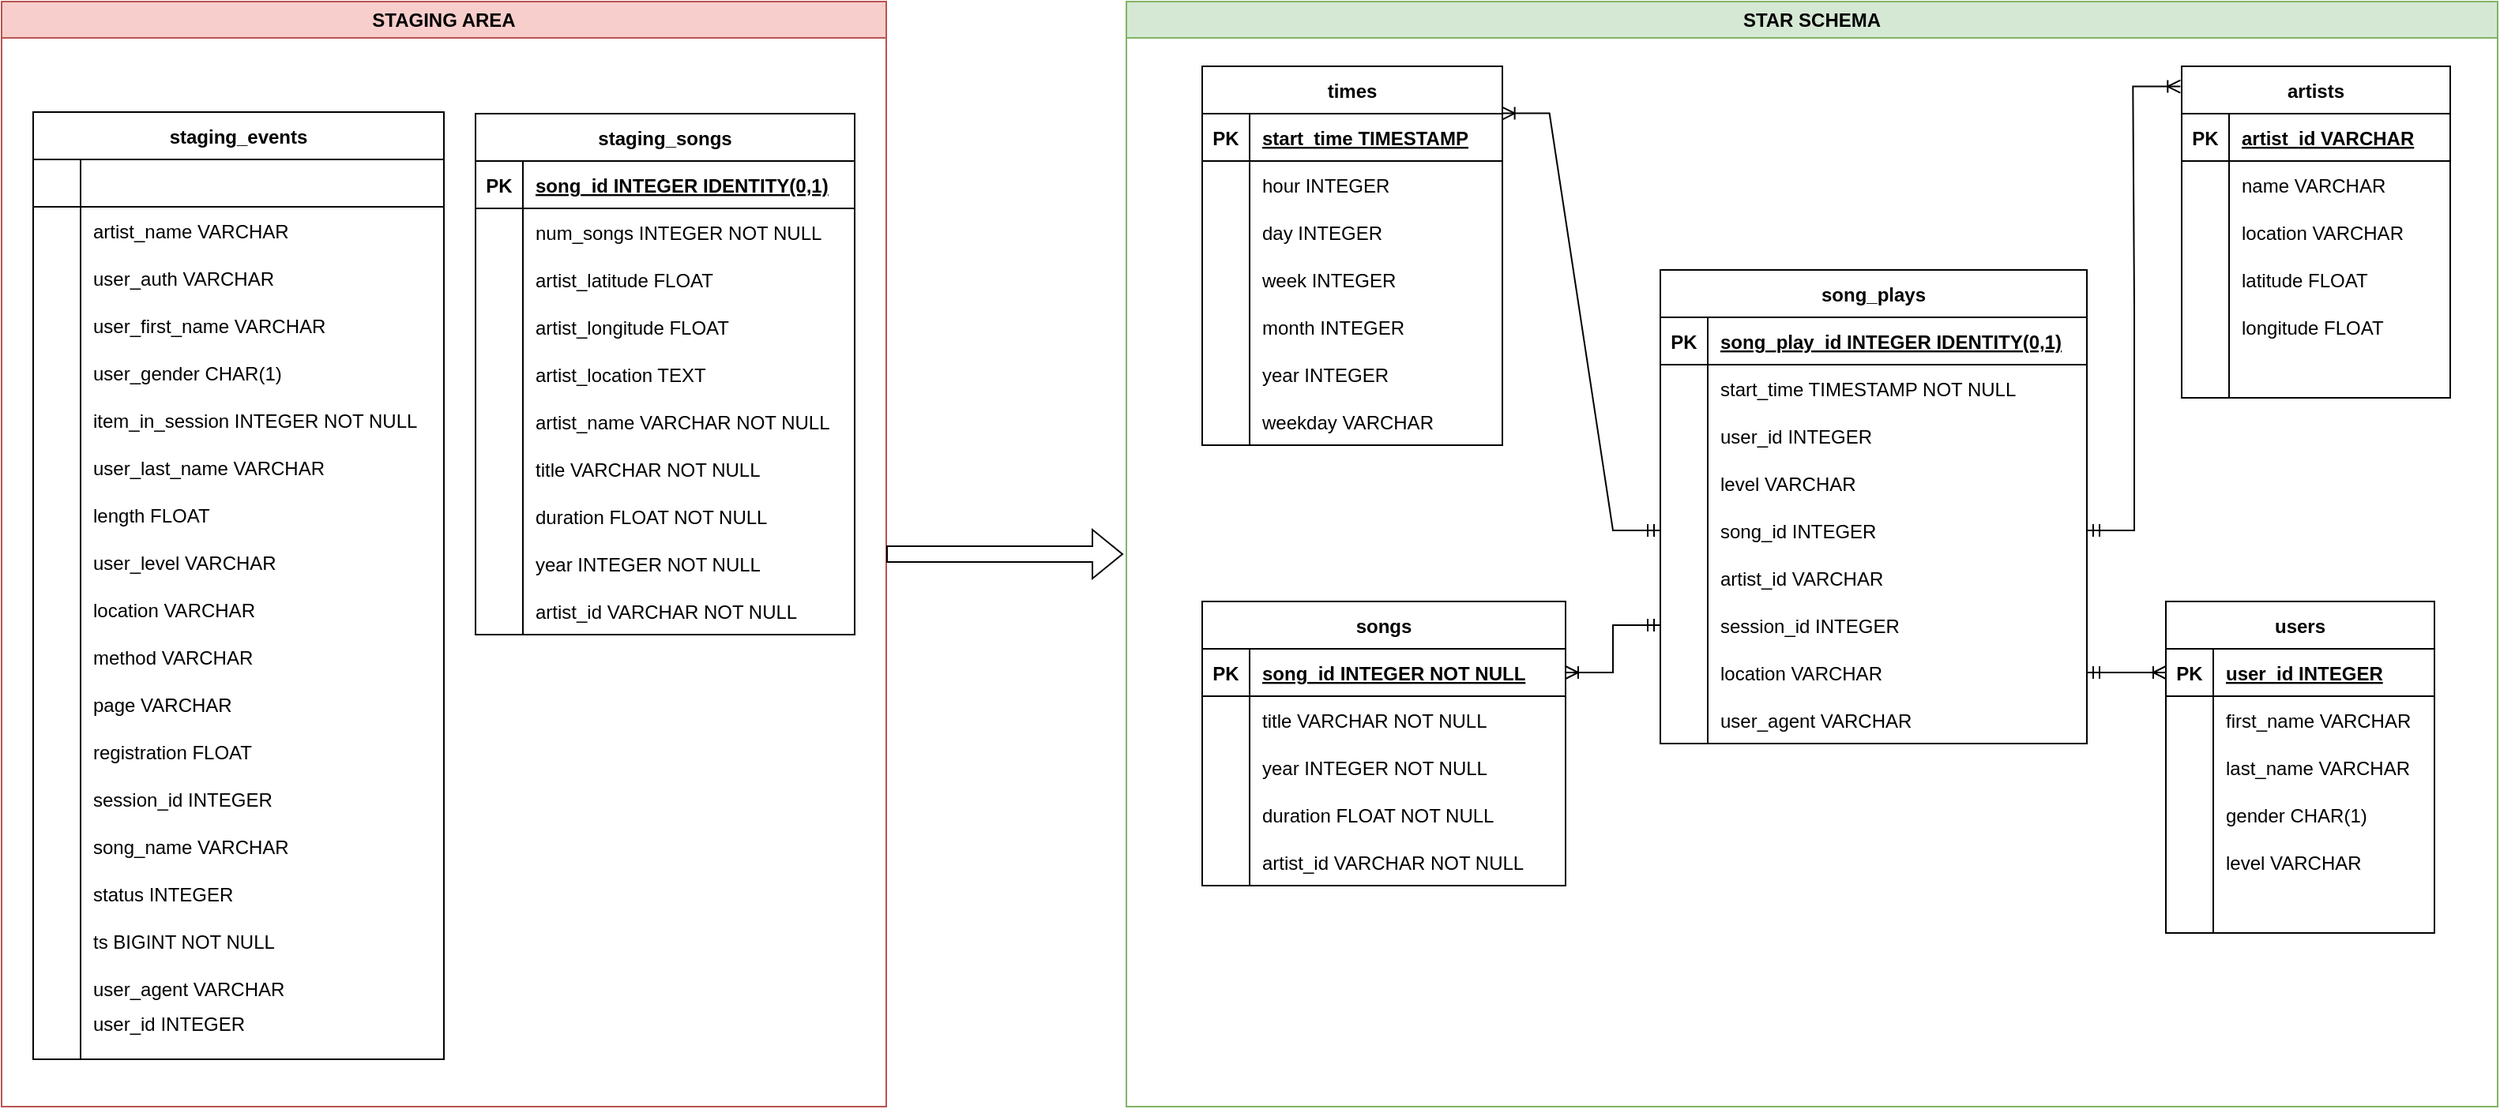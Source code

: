 <mxfile version="21.6.9" type="device">
  <diagram name="Page-1" id="e56a1550-8fbb-45ad-956c-1786394a9013">
    <mxGraphModel dx="734" dy="450" grid="1" gridSize="10" guides="1" tooltips="1" connect="1" arrows="1" fold="1" page="1" pageScale="1" pageWidth="1100" pageHeight="850" background="none" math="0" shadow="0">
      <root>
        <mxCell id="0" />
        <mxCell id="1" parent="0" />
        <mxCell id="oqiJgW5hclp1RFTMUXra-92" value="STAGING AREA" style="swimlane;whiteSpace=wrap;html=1;fillColor=#f8cecc;strokeColor=#b85450;" parent="1" vertex="1">
          <mxGeometry x="40" y="100" width="560" height="700" as="geometry" />
        </mxCell>
        <mxCell id="gTAGu1Rb7nbyIU_SfxHU-1" value="staging_events" style="shape=table;startSize=30;container=1;collapsible=1;childLayout=tableLayout;fixedRows=1;rowLines=0;fontStyle=1;align=center;resizeLast=1;" vertex="1" parent="oqiJgW5hclp1RFTMUXra-92">
          <mxGeometry x="20" y="70" width="260" height="600" as="geometry" />
        </mxCell>
        <mxCell id="gTAGu1Rb7nbyIU_SfxHU-2" value="" style="shape=tableRow;horizontal=0;startSize=0;swimlaneHead=0;swimlaneBody=0;fillColor=none;collapsible=0;dropTarget=0;points=[[0,0.5],[1,0.5]];portConstraint=eastwest;strokeColor=inherit;top=0;left=0;right=0;bottom=1;" vertex="1" parent="gTAGu1Rb7nbyIU_SfxHU-1">
          <mxGeometry y="30" width="260" height="30" as="geometry" />
        </mxCell>
        <mxCell id="gTAGu1Rb7nbyIU_SfxHU-3" value="" style="shape=partialRectangle;overflow=hidden;connectable=0;fillColor=none;strokeColor=inherit;top=0;left=0;bottom=0;right=0;fontStyle=1;" vertex="1" parent="gTAGu1Rb7nbyIU_SfxHU-2">
          <mxGeometry width="30" height="30" as="geometry">
            <mxRectangle width="30" height="30" as="alternateBounds" />
          </mxGeometry>
        </mxCell>
        <mxCell id="gTAGu1Rb7nbyIU_SfxHU-4" value="" style="shape=partialRectangle;overflow=hidden;connectable=0;fillColor=none;align=left;strokeColor=inherit;top=0;left=0;bottom=0;right=0;spacingLeft=6;fontStyle=5;" vertex="1" parent="gTAGu1Rb7nbyIU_SfxHU-2">
          <mxGeometry x="30" width="230" height="30" as="geometry">
            <mxRectangle width="230" height="30" as="alternateBounds" />
          </mxGeometry>
        </mxCell>
        <mxCell id="gTAGu1Rb7nbyIU_SfxHU-5" value="" style="shape=tableRow;horizontal=0;startSize=0;swimlaneHead=0;swimlaneBody=0;fillColor=none;collapsible=0;dropTarget=0;points=[[0,0.5],[1,0.5]];portConstraint=eastwest;strokeColor=inherit;top=0;left=0;right=0;bottom=0;" vertex="1" parent="gTAGu1Rb7nbyIU_SfxHU-1">
          <mxGeometry y="60" width="260" height="30" as="geometry" />
        </mxCell>
        <mxCell id="gTAGu1Rb7nbyIU_SfxHU-6" value="" style="shape=partialRectangle;overflow=hidden;connectable=0;fillColor=none;strokeColor=inherit;top=0;left=0;bottom=0;right=0;" vertex="1" parent="gTAGu1Rb7nbyIU_SfxHU-5">
          <mxGeometry width="30" height="30" as="geometry">
            <mxRectangle width="30" height="30" as="alternateBounds" />
          </mxGeometry>
        </mxCell>
        <mxCell id="gTAGu1Rb7nbyIU_SfxHU-7" value="artist_name VARCHAR" style="shape=partialRectangle;overflow=hidden;connectable=0;fillColor=none;align=left;strokeColor=inherit;top=0;left=0;bottom=0;right=0;spacingLeft=6;" vertex="1" parent="gTAGu1Rb7nbyIU_SfxHU-5">
          <mxGeometry x="30" width="230" height="30" as="geometry">
            <mxRectangle width="230" height="30" as="alternateBounds" />
          </mxGeometry>
        </mxCell>
        <mxCell id="gTAGu1Rb7nbyIU_SfxHU-8" value="" style="shape=tableRow;horizontal=0;startSize=0;swimlaneHead=0;swimlaneBody=0;fillColor=none;collapsible=0;dropTarget=0;points=[[0,0.5],[1,0.5]];portConstraint=eastwest;strokeColor=inherit;top=0;left=0;right=0;bottom=0;" vertex="1" parent="gTAGu1Rb7nbyIU_SfxHU-1">
          <mxGeometry y="90" width="260" height="30" as="geometry" />
        </mxCell>
        <mxCell id="gTAGu1Rb7nbyIU_SfxHU-9" value="" style="shape=partialRectangle;overflow=hidden;connectable=0;fillColor=none;strokeColor=inherit;top=0;left=0;bottom=0;right=0;" vertex="1" parent="gTAGu1Rb7nbyIU_SfxHU-8">
          <mxGeometry width="30" height="30" as="geometry">
            <mxRectangle width="30" height="30" as="alternateBounds" />
          </mxGeometry>
        </mxCell>
        <mxCell id="gTAGu1Rb7nbyIU_SfxHU-10" value="user_auth VARCHAR" style="shape=partialRectangle;overflow=hidden;connectable=0;fillColor=none;align=left;strokeColor=inherit;top=0;left=0;bottom=0;right=0;spacingLeft=6;" vertex="1" parent="gTAGu1Rb7nbyIU_SfxHU-8">
          <mxGeometry x="30" width="230" height="30" as="geometry">
            <mxRectangle width="230" height="30" as="alternateBounds" />
          </mxGeometry>
        </mxCell>
        <mxCell id="gTAGu1Rb7nbyIU_SfxHU-11" value="" style="shape=tableRow;horizontal=0;startSize=0;swimlaneHead=0;swimlaneBody=0;fillColor=none;collapsible=0;dropTarget=0;points=[[0,0.5],[1,0.5]];portConstraint=eastwest;strokeColor=inherit;top=0;left=0;right=0;bottom=0;" vertex="1" parent="gTAGu1Rb7nbyIU_SfxHU-1">
          <mxGeometry y="120" width="260" height="30" as="geometry" />
        </mxCell>
        <mxCell id="gTAGu1Rb7nbyIU_SfxHU-12" value="" style="shape=partialRectangle;overflow=hidden;connectable=0;fillColor=none;strokeColor=inherit;top=0;left=0;bottom=0;right=0;" vertex="1" parent="gTAGu1Rb7nbyIU_SfxHU-11">
          <mxGeometry width="30" height="30" as="geometry">
            <mxRectangle width="30" height="30" as="alternateBounds" />
          </mxGeometry>
        </mxCell>
        <mxCell id="gTAGu1Rb7nbyIU_SfxHU-13" value="user_first_name VARCHAR" style="shape=partialRectangle;overflow=hidden;connectable=0;fillColor=none;align=left;strokeColor=inherit;top=0;left=0;bottom=0;right=0;spacingLeft=6;" vertex="1" parent="gTAGu1Rb7nbyIU_SfxHU-11">
          <mxGeometry x="30" width="230" height="30" as="geometry">
            <mxRectangle width="230" height="30" as="alternateBounds" />
          </mxGeometry>
        </mxCell>
        <mxCell id="gTAGu1Rb7nbyIU_SfxHU-14" value="" style="shape=tableRow;horizontal=0;startSize=0;swimlaneHead=0;swimlaneBody=0;fillColor=none;collapsible=0;dropTarget=0;points=[[0,0.5],[1,0.5]];portConstraint=eastwest;strokeColor=inherit;top=0;left=0;right=0;bottom=0;" vertex="1" parent="gTAGu1Rb7nbyIU_SfxHU-1">
          <mxGeometry y="150" width="260" height="30" as="geometry" />
        </mxCell>
        <mxCell id="gTAGu1Rb7nbyIU_SfxHU-15" value="" style="shape=partialRectangle;overflow=hidden;connectable=0;fillColor=none;strokeColor=inherit;top=0;left=0;bottom=0;right=0;" vertex="1" parent="gTAGu1Rb7nbyIU_SfxHU-14">
          <mxGeometry width="30" height="30" as="geometry">
            <mxRectangle width="30" height="30" as="alternateBounds" />
          </mxGeometry>
        </mxCell>
        <mxCell id="gTAGu1Rb7nbyIU_SfxHU-16" value="user_gender CHAR(1)" style="shape=partialRectangle;overflow=hidden;connectable=0;fillColor=none;align=left;strokeColor=inherit;top=0;left=0;bottom=0;right=0;spacingLeft=6;" vertex="1" parent="gTAGu1Rb7nbyIU_SfxHU-14">
          <mxGeometry x="30" width="230" height="30" as="geometry">
            <mxRectangle width="230" height="30" as="alternateBounds" />
          </mxGeometry>
        </mxCell>
        <mxCell id="gTAGu1Rb7nbyIU_SfxHU-17" value="" style="shape=tableRow;horizontal=0;startSize=0;swimlaneHead=0;swimlaneBody=0;fillColor=none;collapsible=0;dropTarget=0;points=[[0,0.5],[1,0.5]];portConstraint=eastwest;strokeColor=inherit;top=0;left=0;right=0;bottom=0;" vertex="1" parent="gTAGu1Rb7nbyIU_SfxHU-1">
          <mxGeometry y="180" width="260" height="30" as="geometry" />
        </mxCell>
        <mxCell id="gTAGu1Rb7nbyIU_SfxHU-18" value="" style="shape=partialRectangle;overflow=hidden;connectable=0;fillColor=none;strokeColor=inherit;top=0;left=0;bottom=0;right=0;" vertex="1" parent="gTAGu1Rb7nbyIU_SfxHU-17">
          <mxGeometry width="30" height="30" as="geometry">
            <mxRectangle width="30" height="30" as="alternateBounds" />
          </mxGeometry>
        </mxCell>
        <mxCell id="gTAGu1Rb7nbyIU_SfxHU-19" value="item_in_session INTEGER NOT NULL" style="shape=partialRectangle;overflow=hidden;connectable=0;fillColor=none;align=left;strokeColor=inherit;top=0;left=0;bottom=0;right=0;spacingLeft=6;" vertex="1" parent="gTAGu1Rb7nbyIU_SfxHU-17">
          <mxGeometry x="30" width="230" height="30" as="geometry">
            <mxRectangle width="230" height="30" as="alternateBounds" />
          </mxGeometry>
        </mxCell>
        <mxCell id="gTAGu1Rb7nbyIU_SfxHU-20" value="" style="shape=tableRow;horizontal=0;startSize=0;swimlaneHead=0;swimlaneBody=0;fillColor=none;collapsible=0;dropTarget=0;points=[[0,0.5],[1,0.5]];portConstraint=eastwest;strokeColor=inherit;top=0;left=0;right=0;bottom=0;" vertex="1" parent="gTAGu1Rb7nbyIU_SfxHU-1">
          <mxGeometry y="210" width="260" height="30" as="geometry" />
        </mxCell>
        <mxCell id="gTAGu1Rb7nbyIU_SfxHU-21" value="" style="shape=partialRectangle;overflow=hidden;connectable=0;fillColor=none;strokeColor=inherit;top=0;left=0;bottom=0;right=0;" vertex="1" parent="gTAGu1Rb7nbyIU_SfxHU-20">
          <mxGeometry width="30" height="30" as="geometry">
            <mxRectangle width="30" height="30" as="alternateBounds" />
          </mxGeometry>
        </mxCell>
        <mxCell id="gTAGu1Rb7nbyIU_SfxHU-22" value="user_last_name VARCHAR" style="shape=partialRectangle;overflow=hidden;connectable=0;fillColor=none;align=left;strokeColor=inherit;top=0;left=0;bottom=0;right=0;spacingLeft=6;" vertex="1" parent="gTAGu1Rb7nbyIU_SfxHU-20">
          <mxGeometry x="30" width="230" height="30" as="geometry">
            <mxRectangle width="230" height="30" as="alternateBounds" />
          </mxGeometry>
        </mxCell>
        <mxCell id="gTAGu1Rb7nbyIU_SfxHU-23" value="" style="shape=tableRow;horizontal=0;startSize=0;swimlaneHead=0;swimlaneBody=0;fillColor=none;collapsible=0;dropTarget=0;points=[[0,0.5],[1,0.5]];portConstraint=eastwest;strokeColor=inherit;top=0;left=0;right=0;bottom=0;" vertex="1" parent="gTAGu1Rb7nbyIU_SfxHU-1">
          <mxGeometry y="240" width="260" height="30" as="geometry" />
        </mxCell>
        <mxCell id="gTAGu1Rb7nbyIU_SfxHU-24" value="" style="shape=partialRectangle;overflow=hidden;connectable=0;fillColor=none;strokeColor=inherit;top=0;left=0;bottom=0;right=0;" vertex="1" parent="gTAGu1Rb7nbyIU_SfxHU-23">
          <mxGeometry width="30" height="30" as="geometry">
            <mxRectangle width="30" height="30" as="alternateBounds" />
          </mxGeometry>
        </mxCell>
        <mxCell id="gTAGu1Rb7nbyIU_SfxHU-25" value="length FLOAT" style="shape=partialRectangle;overflow=hidden;connectable=0;fillColor=none;align=left;strokeColor=inherit;top=0;left=0;bottom=0;right=0;spacingLeft=6;" vertex="1" parent="gTAGu1Rb7nbyIU_SfxHU-23">
          <mxGeometry x="30" width="230" height="30" as="geometry">
            <mxRectangle width="230" height="30" as="alternateBounds" />
          </mxGeometry>
        </mxCell>
        <mxCell id="gTAGu1Rb7nbyIU_SfxHU-26" value="" style="shape=tableRow;horizontal=0;startSize=0;swimlaneHead=0;swimlaneBody=0;fillColor=none;collapsible=0;dropTarget=0;points=[[0,0.5],[1,0.5]];portConstraint=eastwest;strokeColor=inherit;top=0;left=0;right=0;bottom=0;" vertex="1" parent="gTAGu1Rb7nbyIU_SfxHU-1">
          <mxGeometry y="270" width="260" height="30" as="geometry" />
        </mxCell>
        <mxCell id="gTAGu1Rb7nbyIU_SfxHU-27" value="" style="shape=partialRectangle;overflow=hidden;connectable=0;fillColor=none;strokeColor=inherit;top=0;left=0;bottom=0;right=0;" vertex="1" parent="gTAGu1Rb7nbyIU_SfxHU-26">
          <mxGeometry width="30" height="30" as="geometry">
            <mxRectangle width="30" height="30" as="alternateBounds" />
          </mxGeometry>
        </mxCell>
        <mxCell id="gTAGu1Rb7nbyIU_SfxHU-28" value="user_level VARCHAR" style="shape=partialRectangle;overflow=hidden;connectable=0;fillColor=none;align=left;strokeColor=inherit;top=0;left=0;bottom=0;right=0;spacingLeft=6;" vertex="1" parent="gTAGu1Rb7nbyIU_SfxHU-26">
          <mxGeometry x="30" width="230" height="30" as="geometry">
            <mxRectangle width="230" height="30" as="alternateBounds" />
          </mxGeometry>
        </mxCell>
        <mxCell id="gTAGu1Rb7nbyIU_SfxHU-29" value="" style="shape=tableRow;horizontal=0;startSize=0;swimlaneHead=0;swimlaneBody=0;fillColor=none;collapsible=0;dropTarget=0;points=[[0,0.5],[1,0.5]];portConstraint=eastwest;strokeColor=inherit;top=0;left=0;right=0;bottom=0;" vertex="1" parent="gTAGu1Rb7nbyIU_SfxHU-1">
          <mxGeometry y="300" width="260" height="30" as="geometry" />
        </mxCell>
        <mxCell id="gTAGu1Rb7nbyIU_SfxHU-30" value="" style="shape=partialRectangle;overflow=hidden;connectable=0;fillColor=none;strokeColor=inherit;top=0;left=0;bottom=0;right=0;" vertex="1" parent="gTAGu1Rb7nbyIU_SfxHU-29">
          <mxGeometry width="30" height="30" as="geometry">
            <mxRectangle width="30" height="30" as="alternateBounds" />
          </mxGeometry>
        </mxCell>
        <mxCell id="gTAGu1Rb7nbyIU_SfxHU-31" value="location VARCHAR" style="shape=partialRectangle;overflow=hidden;connectable=0;fillColor=none;align=left;strokeColor=inherit;top=0;left=0;bottom=0;right=0;spacingLeft=6;" vertex="1" parent="gTAGu1Rb7nbyIU_SfxHU-29">
          <mxGeometry x="30" width="230" height="30" as="geometry">
            <mxRectangle width="230" height="30" as="alternateBounds" />
          </mxGeometry>
        </mxCell>
        <mxCell id="gTAGu1Rb7nbyIU_SfxHU-32" value="" style="shape=tableRow;horizontal=0;startSize=0;swimlaneHead=0;swimlaneBody=0;fillColor=none;collapsible=0;dropTarget=0;points=[[0,0.5],[1,0.5]];portConstraint=eastwest;strokeColor=inherit;top=0;left=0;right=0;bottom=0;" vertex="1" parent="gTAGu1Rb7nbyIU_SfxHU-1">
          <mxGeometry y="330" width="260" height="30" as="geometry" />
        </mxCell>
        <mxCell id="gTAGu1Rb7nbyIU_SfxHU-33" value="" style="shape=partialRectangle;overflow=hidden;connectable=0;fillColor=none;strokeColor=inherit;top=0;left=0;bottom=0;right=0;" vertex="1" parent="gTAGu1Rb7nbyIU_SfxHU-32">
          <mxGeometry width="30" height="30" as="geometry">
            <mxRectangle width="30" height="30" as="alternateBounds" />
          </mxGeometry>
        </mxCell>
        <mxCell id="gTAGu1Rb7nbyIU_SfxHU-34" value="method VARCHAR" style="shape=partialRectangle;overflow=hidden;connectable=0;fillColor=none;align=left;strokeColor=inherit;top=0;left=0;bottom=0;right=0;spacingLeft=6;" vertex="1" parent="gTAGu1Rb7nbyIU_SfxHU-32">
          <mxGeometry x="30" width="230" height="30" as="geometry">
            <mxRectangle width="230" height="30" as="alternateBounds" />
          </mxGeometry>
        </mxCell>
        <mxCell id="gTAGu1Rb7nbyIU_SfxHU-35" value="" style="shape=tableRow;horizontal=0;startSize=0;swimlaneHead=0;swimlaneBody=0;fillColor=none;collapsible=0;dropTarget=0;points=[[0,0.5],[1,0.5]];portConstraint=eastwest;strokeColor=inherit;top=0;left=0;right=0;bottom=0;" vertex="1" parent="gTAGu1Rb7nbyIU_SfxHU-1">
          <mxGeometry y="360" width="260" height="30" as="geometry" />
        </mxCell>
        <mxCell id="gTAGu1Rb7nbyIU_SfxHU-36" value="" style="shape=partialRectangle;overflow=hidden;connectable=0;fillColor=none;strokeColor=inherit;top=0;left=0;bottom=0;right=0;" vertex="1" parent="gTAGu1Rb7nbyIU_SfxHU-35">
          <mxGeometry width="30" height="30" as="geometry">
            <mxRectangle width="30" height="30" as="alternateBounds" />
          </mxGeometry>
        </mxCell>
        <mxCell id="gTAGu1Rb7nbyIU_SfxHU-37" value="page VARCHAR" style="shape=partialRectangle;overflow=hidden;connectable=0;fillColor=none;align=left;strokeColor=inherit;top=0;left=0;bottom=0;right=0;spacingLeft=6;" vertex="1" parent="gTAGu1Rb7nbyIU_SfxHU-35">
          <mxGeometry x="30" width="230" height="30" as="geometry">
            <mxRectangle width="230" height="30" as="alternateBounds" />
          </mxGeometry>
        </mxCell>
        <mxCell id="gTAGu1Rb7nbyIU_SfxHU-38" value="" style="shape=tableRow;horizontal=0;startSize=0;swimlaneHead=0;swimlaneBody=0;fillColor=none;collapsible=0;dropTarget=0;points=[[0,0.5],[1,0.5]];portConstraint=eastwest;strokeColor=inherit;top=0;left=0;right=0;bottom=0;" vertex="1" parent="gTAGu1Rb7nbyIU_SfxHU-1">
          <mxGeometry y="390" width="260" height="30" as="geometry" />
        </mxCell>
        <mxCell id="gTAGu1Rb7nbyIU_SfxHU-39" value="" style="shape=partialRectangle;overflow=hidden;connectable=0;fillColor=none;strokeColor=inherit;top=0;left=0;bottom=0;right=0;" vertex="1" parent="gTAGu1Rb7nbyIU_SfxHU-38">
          <mxGeometry width="30" height="30" as="geometry">
            <mxRectangle width="30" height="30" as="alternateBounds" />
          </mxGeometry>
        </mxCell>
        <mxCell id="gTAGu1Rb7nbyIU_SfxHU-40" value="registration FLOAT" style="shape=partialRectangle;overflow=hidden;connectable=0;fillColor=none;align=left;strokeColor=inherit;top=0;left=0;bottom=0;right=0;spacingLeft=6;" vertex="1" parent="gTAGu1Rb7nbyIU_SfxHU-38">
          <mxGeometry x="30" width="230" height="30" as="geometry">
            <mxRectangle width="230" height="30" as="alternateBounds" />
          </mxGeometry>
        </mxCell>
        <mxCell id="gTAGu1Rb7nbyIU_SfxHU-41" value="" style="shape=tableRow;horizontal=0;startSize=0;swimlaneHead=0;swimlaneBody=0;fillColor=none;collapsible=0;dropTarget=0;points=[[0,0.5],[1,0.5]];portConstraint=eastwest;strokeColor=inherit;top=0;left=0;right=0;bottom=0;" vertex="1" parent="gTAGu1Rb7nbyIU_SfxHU-1">
          <mxGeometry y="420" width="260" height="30" as="geometry" />
        </mxCell>
        <mxCell id="gTAGu1Rb7nbyIU_SfxHU-42" value="" style="shape=partialRectangle;overflow=hidden;connectable=0;fillColor=none;strokeColor=inherit;top=0;left=0;bottom=0;right=0;" vertex="1" parent="gTAGu1Rb7nbyIU_SfxHU-41">
          <mxGeometry width="30" height="30" as="geometry">
            <mxRectangle width="30" height="30" as="alternateBounds" />
          </mxGeometry>
        </mxCell>
        <mxCell id="gTAGu1Rb7nbyIU_SfxHU-43" value="session_id INTEGER" style="shape=partialRectangle;overflow=hidden;connectable=0;fillColor=none;align=left;strokeColor=inherit;top=0;left=0;bottom=0;right=0;spacingLeft=6;" vertex="1" parent="gTAGu1Rb7nbyIU_SfxHU-41">
          <mxGeometry x="30" width="230" height="30" as="geometry">
            <mxRectangle width="230" height="30" as="alternateBounds" />
          </mxGeometry>
        </mxCell>
        <mxCell id="gTAGu1Rb7nbyIU_SfxHU-44" value="" style="shape=tableRow;horizontal=0;startSize=0;swimlaneHead=0;swimlaneBody=0;fillColor=none;collapsible=0;dropTarget=0;points=[[0,0.5],[1,0.5]];portConstraint=eastwest;strokeColor=inherit;top=0;left=0;right=0;bottom=0;" vertex="1" parent="gTAGu1Rb7nbyIU_SfxHU-1">
          <mxGeometry y="450" width="260" height="30" as="geometry" />
        </mxCell>
        <mxCell id="gTAGu1Rb7nbyIU_SfxHU-45" value="" style="shape=partialRectangle;overflow=hidden;connectable=0;fillColor=none;strokeColor=inherit;top=0;left=0;bottom=0;right=0;" vertex="1" parent="gTAGu1Rb7nbyIU_SfxHU-44">
          <mxGeometry width="30" height="30" as="geometry">
            <mxRectangle width="30" height="30" as="alternateBounds" />
          </mxGeometry>
        </mxCell>
        <mxCell id="gTAGu1Rb7nbyIU_SfxHU-46" value="song_name VARCHAR" style="shape=partialRectangle;overflow=hidden;connectable=0;fillColor=none;align=left;strokeColor=inherit;top=0;left=0;bottom=0;right=0;spacingLeft=6;" vertex="1" parent="gTAGu1Rb7nbyIU_SfxHU-44">
          <mxGeometry x="30" width="230" height="30" as="geometry">
            <mxRectangle width="230" height="30" as="alternateBounds" />
          </mxGeometry>
        </mxCell>
        <mxCell id="gTAGu1Rb7nbyIU_SfxHU-47" value="" style="shape=tableRow;horizontal=0;startSize=0;swimlaneHead=0;swimlaneBody=0;fillColor=none;collapsible=0;dropTarget=0;points=[[0,0.5],[1,0.5]];portConstraint=eastwest;strokeColor=inherit;top=0;left=0;right=0;bottom=0;" vertex="1" parent="gTAGu1Rb7nbyIU_SfxHU-1">
          <mxGeometry y="480" width="260" height="30" as="geometry" />
        </mxCell>
        <mxCell id="gTAGu1Rb7nbyIU_SfxHU-48" value="" style="shape=partialRectangle;overflow=hidden;connectable=0;fillColor=none;strokeColor=inherit;top=0;left=0;bottom=0;right=0;" vertex="1" parent="gTAGu1Rb7nbyIU_SfxHU-47">
          <mxGeometry width="30" height="30" as="geometry">
            <mxRectangle width="30" height="30" as="alternateBounds" />
          </mxGeometry>
        </mxCell>
        <mxCell id="gTAGu1Rb7nbyIU_SfxHU-49" value="status INTEGER" style="shape=partialRectangle;overflow=hidden;connectable=0;fillColor=none;align=left;strokeColor=inherit;top=0;left=0;bottom=0;right=0;spacingLeft=6;" vertex="1" parent="gTAGu1Rb7nbyIU_SfxHU-47">
          <mxGeometry x="30" width="230" height="30" as="geometry">
            <mxRectangle width="230" height="30" as="alternateBounds" />
          </mxGeometry>
        </mxCell>
        <mxCell id="gTAGu1Rb7nbyIU_SfxHU-50" value="" style="shape=tableRow;horizontal=0;startSize=0;swimlaneHead=0;swimlaneBody=0;fillColor=none;collapsible=0;dropTarget=0;points=[[0,0.5],[1,0.5]];portConstraint=eastwest;strokeColor=inherit;top=0;left=0;right=0;bottom=0;" vertex="1" parent="gTAGu1Rb7nbyIU_SfxHU-1">
          <mxGeometry y="510" width="260" height="30" as="geometry" />
        </mxCell>
        <mxCell id="gTAGu1Rb7nbyIU_SfxHU-51" value="" style="shape=partialRectangle;overflow=hidden;connectable=0;fillColor=none;strokeColor=inherit;top=0;left=0;bottom=0;right=0;" vertex="1" parent="gTAGu1Rb7nbyIU_SfxHU-50">
          <mxGeometry width="30" height="30" as="geometry">
            <mxRectangle width="30" height="30" as="alternateBounds" />
          </mxGeometry>
        </mxCell>
        <mxCell id="gTAGu1Rb7nbyIU_SfxHU-52" value="ts BIGINT NOT NULL" style="shape=partialRectangle;overflow=hidden;connectable=0;fillColor=none;align=left;strokeColor=inherit;top=0;left=0;bottom=0;right=0;spacingLeft=6;" vertex="1" parent="gTAGu1Rb7nbyIU_SfxHU-50">
          <mxGeometry x="30" width="230" height="30" as="geometry">
            <mxRectangle width="230" height="30" as="alternateBounds" />
          </mxGeometry>
        </mxCell>
        <mxCell id="gTAGu1Rb7nbyIU_SfxHU-53" value="" style="shape=tableRow;horizontal=0;startSize=0;swimlaneHead=0;swimlaneBody=0;fillColor=none;collapsible=0;dropTarget=0;points=[[0,0.5],[1,0.5]];portConstraint=eastwest;strokeColor=inherit;top=0;left=0;right=0;bottom=0;" vertex="1" parent="gTAGu1Rb7nbyIU_SfxHU-1">
          <mxGeometry y="540" width="260" height="30" as="geometry" />
        </mxCell>
        <mxCell id="gTAGu1Rb7nbyIU_SfxHU-54" value="" style="shape=partialRectangle;overflow=hidden;connectable=0;fillColor=none;strokeColor=inherit;top=0;left=0;bottom=0;right=0;" vertex="1" parent="gTAGu1Rb7nbyIU_SfxHU-53">
          <mxGeometry width="30" height="30" as="geometry">
            <mxRectangle width="30" height="30" as="alternateBounds" />
          </mxGeometry>
        </mxCell>
        <mxCell id="gTAGu1Rb7nbyIU_SfxHU-55" value="user_agent VARCHAR" style="shape=partialRectangle;overflow=hidden;connectable=0;fillColor=none;align=left;strokeColor=inherit;top=0;left=0;bottom=0;right=0;spacingLeft=6;" vertex="1" parent="gTAGu1Rb7nbyIU_SfxHU-53">
          <mxGeometry x="30" width="230" height="30" as="geometry">
            <mxRectangle width="230" height="30" as="alternateBounds" />
          </mxGeometry>
        </mxCell>
        <mxCell id="gTAGu1Rb7nbyIU_SfxHU-56" value="" style="shape=tableRow;horizontal=0;startSize=0;swimlaneHead=0;swimlaneBody=0;fillColor=none;collapsible=0;dropTarget=0;points=[[0,0.5],[1,0.5]];portConstraint=eastwest;strokeColor=inherit;top=0;left=0;right=0;bottom=0;" vertex="1" parent="gTAGu1Rb7nbyIU_SfxHU-1">
          <mxGeometry y="570" width="260" height="30" as="geometry" />
        </mxCell>
        <mxCell id="gTAGu1Rb7nbyIU_SfxHU-57" value="" style="shape=partialRectangle;overflow=hidden;connectable=0;fillColor=none;strokeColor=inherit;top=0;left=0;bottom=0;right=0;" vertex="1" parent="gTAGu1Rb7nbyIU_SfxHU-56">
          <mxGeometry width="30" height="30" as="geometry">
            <mxRectangle width="30" height="30" as="alternateBounds" />
          </mxGeometry>
        </mxCell>
        <mxCell id="gTAGu1Rb7nbyIU_SfxHU-58" value="" style="shape=partialRectangle;overflow=hidden;connectable=0;fillColor=none;align=left;strokeColor=inherit;top=0;left=0;bottom=0;right=0;spacingLeft=6;" vertex="1" parent="gTAGu1Rb7nbyIU_SfxHU-56">
          <mxGeometry x="30" width="230" height="30" as="geometry">
            <mxRectangle width="230" height="30" as="alternateBounds" />
          </mxGeometry>
        </mxCell>
        <mxCell id="gTAGu1Rb7nbyIU_SfxHU-347" value="staging_songs" style="shape=table;startSize=30;container=1;collapsible=1;childLayout=tableLayout;fixedRows=1;rowLines=0;fontStyle=1;align=center;resizeLast=1;" vertex="1" parent="oqiJgW5hclp1RFTMUXra-92">
          <mxGeometry x="300" y="71" width="240" height="330" as="geometry" />
        </mxCell>
        <mxCell id="gTAGu1Rb7nbyIU_SfxHU-348" value="" style="shape=tableRow;horizontal=0;startSize=0;swimlaneHead=0;swimlaneBody=0;fillColor=none;collapsible=0;dropTarget=0;points=[[0,0.5],[1,0.5]];portConstraint=eastwest;strokeColor=inherit;top=0;left=0;right=0;bottom=1;" vertex="1" parent="gTAGu1Rb7nbyIU_SfxHU-347">
          <mxGeometry y="30" width="240" height="30" as="geometry" />
        </mxCell>
        <mxCell id="gTAGu1Rb7nbyIU_SfxHU-349" value="PK" style="shape=partialRectangle;overflow=hidden;connectable=0;fillColor=none;strokeColor=inherit;top=0;left=0;bottom=0;right=0;fontStyle=1;" vertex="1" parent="gTAGu1Rb7nbyIU_SfxHU-348">
          <mxGeometry width="30" height="30" as="geometry">
            <mxRectangle width="30" height="30" as="alternateBounds" />
          </mxGeometry>
        </mxCell>
        <mxCell id="gTAGu1Rb7nbyIU_SfxHU-350" value="song_id INTEGER IDENTITY(0,1) " style="shape=partialRectangle;overflow=hidden;connectable=0;fillColor=none;align=left;strokeColor=inherit;top=0;left=0;bottom=0;right=0;spacingLeft=6;fontStyle=5;" vertex="1" parent="gTAGu1Rb7nbyIU_SfxHU-348">
          <mxGeometry x="30" width="210" height="30" as="geometry">
            <mxRectangle width="210" height="30" as="alternateBounds" />
          </mxGeometry>
        </mxCell>
        <mxCell id="gTAGu1Rb7nbyIU_SfxHU-354" value="" style="shape=tableRow;horizontal=0;startSize=0;swimlaneHead=0;swimlaneBody=0;fillColor=none;collapsible=0;dropTarget=0;points=[[0,0.5],[1,0.5]];portConstraint=eastwest;strokeColor=inherit;top=0;left=0;right=0;bottom=0;" vertex="1" parent="gTAGu1Rb7nbyIU_SfxHU-347">
          <mxGeometry y="60" width="240" height="30" as="geometry" />
        </mxCell>
        <mxCell id="gTAGu1Rb7nbyIU_SfxHU-355" value="" style="shape=partialRectangle;overflow=hidden;connectable=0;fillColor=none;strokeColor=inherit;top=0;left=0;bottom=0;right=0;" vertex="1" parent="gTAGu1Rb7nbyIU_SfxHU-354">
          <mxGeometry width="30" height="30" as="geometry">
            <mxRectangle width="30" height="30" as="alternateBounds" />
          </mxGeometry>
        </mxCell>
        <mxCell id="gTAGu1Rb7nbyIU_SfxHU-356" value="num_songs INTEGER NOT NULL" style="shape=partialRectangle;overflow=hidden;connectable=0;fillColor=none;align=left;strokeColor=inherit;top=0;left=0;bottom=0;right=0;spacingLeft=6;" vertex="1" parent="gTAGu1Rb7nbyIU_SfxHU-354">
          <mxGeometry x="30" width="210" height="30" as="geometry">
            <mxRectangle width="210" height="30" as="alternateBounds" />
          </mxGeometry>
        </mxCell>
        <mxCell id="gTAGu1Rb7nbyIU_SfxHU-357" value="" style="shape=tableRow;horizontal=0;startSize=0;swimlaneHead=0;swimlaneBody=0;fillColor=none;collapsible=0;dropTarget=0;points=[[0,0.5],[1,0.5]];portConstraint=eastwest;strokeColor=inherit;top=0;left=0;right=0;bottom=0;" vertex="1" parent="gTAGu1Rb7nbyIU_SfxHU-347">
          <mxGeometry y="90" width="240" height="30" as="geometry" />
        </mxCell>
        <mxCell id="gTAGu1Rb7nbyIU_SfxHU-358" value="" style="shape=partialRectangle;overflow=hidden;connectable=0;fillColor=none;strokeColor=inherit;top=0;left=0;bottom=0;right=0;" vertex="1" parent="gTAGu1Rb7nbyIU_SfxHU-357">
          <mxGeometry width="30" height="30" as="geometry">
            <mxRectangle width="30" height="30" as="alternateBounds" />
          </mxGeometry>
        </mxCell>
        <mxCell id="gTAGu1Rb7nbyIU_SfxHU-359" value="artist_latitude FLOAT" style="shape=partialRectangle;overflow=hidden;connectable=0;fillColor=none;align=left;strokeColor=inherit;top=0;left=0;bottom=0;right=0;spacingLeft=6;" vertex="1" parent="gTAGu1Rb7nbyIU_SfxHU-357">
          <mxGeometry x="30" width="210" height="30" as="geometry">
            <mxRectangle width="210" height="30" as="alternateBounds" />
          </mxGeometry>
        </mxCell>
        <mxCell id="gTAGu1Rb7nbyIU_SfxHU-360" value="" style="shape=tableRow;horizontal=0;startSize=0;swimlaneHead=0;swimlaneBody=0;fillColor=none;collapsible=0;dropTarget=0;points=[[0,0.5],[1,0.5]];portConstraint=eastwest;strokeColor=inherit;top=0;left=0;right=0;bottom=0;" vertex="1" parent="gTAGu1Rb7nbyIU_SfxHU-347">
          <mxGeometry y="120" width="240" height="30" as="geometry" />
        </mxCell>
        <mxCell id="gTAGu1Rb7nbyIU_SfxHU-361" value="" style="shape=partialRectangle;overflow=hidden;connectable=0;fillColor=none;strokeColor=inherit;top=0;left=0;bottom=0;right=0;" vertex="1" parent="gTAGu1Rb7nbyIU_SfxHU-360">
          <mxGeometry width="30" height="30" as="geometry">
            <mxRectangle width="30" height="30" as="alternateBounds" />
          </mxGeometry>
        </mxCell>
        <mxCell id="gTAGu1Rb7nbyIU_SfxHU-362" value="artist_longitude FLOAT" style="shape=partialRectangle;overflow=hidden;connectable=0;fillColor=none;align=left;strokeColor=inherit;top=0;left=0;bottom=0;right=0;spacingLeft=6;" vertex="1" parent="gTAGu1Rb7nbyIU_SfxHU-360">
          <mxGeometry x="30" width="210" height="30" as="geometry">
            <mxRectangle width="210" height="30" as="alternateBounds" />
          </mxGeometry>
        </mxCell>
        <mxCell id="gTAGu1Rb7nbyIU_SfxHU-363" value="" style="shape=tableRow;horizontal=0;startSize=0;swimlaneHead=0;swimlaneBody=0;fillColor=none;collapsible=0;dropTarget=0;points=[[0,0.5],[1,0.5]];portConstraint=eastwest;strokeColor=inherit;top=0;left=0;right=0;bottom=0;" vertex="1" parent="gTAGu1Rb7nbyIU_SfxHU-347">
          <mxGeometry y="150" width="240" height="30" as="geometry" />
        </mxCell>
        <mxCell id="gTAGu1Rb7nbyIU_SfxHU-364" value="" style="shape=partialRectangle;overflow=hidden;connectable=0;fillColor=none;strokeColor=inherit;top=0;left=0;bottom=0;right=0;" vertex="1" parent="gTAGu1Rb7nbyIU_SfxHU-363">
          <mxGeometry width="30" height="30" as="geometry">
            <mxRectangle width="30" height="30" as="alternateBounds" />
          </mxGeometry>
        </mxCell>
        <mxCell id="gTAGu1Rb7nbyIU_SfxHU-365" value="artist_location TEXT" style="shape=partialRectangle;overflow=hidden;connectable=0;fillColor=none;align=left;strokeColor=inherit;top=0;left=0;bottom=0;right=0;spacingLeft=6;" vertex="1" parent="gTAGu1Rb7nbyIU_SfxHU-363">
          <mxGeometry x="30" width="210" height="30" as="geometry">
            <mxRectangle width="210" height="30" as="alternateBounds" />
          </mxGeometry>
        </mxCell>
        <mxCell id="gTAGu1Rb7nbyIU_SfxHU-366" value="" style="shape=tableRow;horizontal=0;startSize=0;swimlaneHead=0;swimlaneBody=0;fillColor=none;collapsible=0;dropTarget=0;points=[[0,0.5],[1,0.5]];portConstraint=eastwest;strokeColor=inherit;top=0;left=0;right=0;bottom=0;" vertex="1" parent="gTAGu1Rb7nbyIU_SfxHU-347">
          <mxGeometry y="180" width="240" height="30" as="geometry" />
        </mxCell>
        <mxCell id="gTAGu1Rb7nbyIU_SfxHU-367" value="" style="shape=partialRectangle;overflow=hidden;connectable=0;fillColor=none;strokeColor=inherit;top=0;left=0;bottom=0;right=0;" vertex="1" parent="gTAGu1Rb7nbyIU_SfxHU-366">
          <mxGeometry width="30" height="30" as="geometry">
            <mxRectangle width="30" height="30" as="alternateBounds" />
          </mxGeometry>
        </mxCell>
        <mxCell id="gTAGu1Rb7nbyIU_SfxHU-368" value="artist_name VARCHAR NOT NULL" style="shape=partialRectangle;overflow=hidden;connectable=0;fillColor=none;align=left;strokeColor=inherit;top=0;left=0;bottom=0;right=0;spacingLeft=6;" vertex="1" parent="gTAGu1Rb7nbyIU_SfxHU-366">
          <mxGeometry x="30" width="210" height="30" as="geometry">
            <mxRectangle width="210" height="30" as="alternateBounds" />
          </mxGeometry>
        </mxCell>
        <mxCell id="gTAGu1Rb7nbyIU_SfxHU-369" value="" style="shape=tableRow;horizontal=0;startSize=0;swimlaneHead=0;swimlaneBody=0;fillColor=none;collapsible=0;dropTarget=0;points=[[0,0.5],[1,0.5]];portConstraint=eastwest;strokeColor=inherit;top=0;left=0;right=0;bottom=0;" vertex="1" parent="gTAGu1Rb7nbyIU_SfxHU-347">
          <mxGeometry y="210" width="240" height="30" as="geometry" />
        </mxCell>
        <mxCell id="gTAGu1Rb7nbyIU_SfxHU-370" value="" style="shape=partialRectangle;overflow=hidden;connectable=0;fillColor=none;strokeColor=inherit;top=0;left=0;bottom=0;right=0;" vertex="1" parent="gTAGu1Rb7nbyIU_SfxHU-369">
          <mxGeometry width="30" height="30" as="geometry">
            <mxRectangle width="30" height="30" as="alternateBounds" />
          </mxGeometry>
        </mxCell>
        <mxCell id="gTAGu1Rb7nbyIU_SfxHU-371" value="title VARCHAR NOT NULL" style="shape=partialRectangle;overflow=hidden;connectable=0;fillColor=none;align=left;strokeColor=inherit;top=0;left=0;bottom=0;right=0;spacingLeft=6;" vertex="1" parent="gTAGu1Rb7nbyIU_SfxHU-369">
          <mxGeometry x="30" width="210" height="30" as="geometry">
            <mxRectangle width="210" height="30" as="alternateBounds" />
          </mxGeometry>
        </mxCell>
        <mxCell id="gTAGu1Rb7nbyIU_SfxHU-372" value="" style="shape=tableRow;horizontal=0;startSize=0;swimlaneHead=0;swimlaneBody=0;fillColor=none;collapsible=0;dropTarget=0;points=[[0,0.5],[1,0.5]];portConstraint=eastwest;strokeColor=inherit;top=0;left=0;right=0;bottom=0;" vertex="1" parent="gTAGu1Rb7nbyIU_SfxHU-347">
          <mxGeometry y="240" width="240" height="30" as="geometry" />
        </mxCell>
        <mxCell id="gTAGu1Rb7nbyIU_SfxHU-373" value="" style="shape=partialRectangle;overflow=hidden;connectable=0;fillColor=none;strokeColor=inherit;top=0;left=0;bottom=0;right=0;" vertex="1" parent="gTAGu1Rb7nbyIU_SfxHU-372">
          <mxGeometry width="30" height="30" as="geometry">
            <mxRectangle width="30" height="30" as="alternateBounds" />
          </mxGeometry>
        </mxCell>
        <mxCell id="gTAGu1Rb7nbyIU_SfxHU-374" value="duration FLOAT NOT NULL" style="shape=partialRectangle;overflow=hidden;connectable=0;fillColor=none;align=left;strokeColor=inherit;top=0;left=0;bottom=0;right=0;spacingLeft=6;" vertex="1" parent="gTAGu1Rb7nbyIU_SfxHU-372">
          <mxGeometry x="30" width="210" height="30" as="geometry">
            <mxRectangle width="210" height="30" as="alternateBounds" />
          </mxGeometry>
        </mxCell>
        <mxCell id="gTAGu1Rb7nbyIU_SfxHU-375" value="" style="shape=tableRow;horizontal=0;startSize=0;swimlaneHead=0;swimlaneBody=0;fillColor=none;collapsible=0;dropTarget=0;points=[[0,0.5],[1,0.5]];portConstraint=eastwest;strokeColor=inherit;top=0;left=0;right=0;bottom=0;" vertex="1" parent="gTAGu1Rb7nbyIU_SfxHU-347">
          <mxGeometry y="270" width="240" height="30" as="geometry" />
        </mxCell>
        <mxCell id="gTAGu1Rb7nbyIU_SfxHU-376" value="" style="shape=partialRectangle;overflow=hidden;connectable=0;fillColor=none;strokeColor=inherit;top=0;left=0;bottom=0;right=0;" vertex="1" parent="gTAGu1Rb7nbyIU_SfxHU-375">
          <mxGeometry width="30" height="30" as="geometry">
            <mxRectangle width="30" height="30" as="alternateBounds" />
          </mxGeometry>
        </mxCell>
        <mxCell id="gTAGu1Rb7nbyIU_SfxHU-377" value="year INTEGER NOT NULL" style="shape=partialRectangle;overflow=hidden;connectable=0;fillColor=none;align=left;strokeColor=inherit;top=0;left=0;bottom=0;right=0;spacingLeft=6;" vertex="1" parent="gTAGu1Rb7nbyIU_SfxHU-375">
          <mxGeometry x="30" width="210" height="30" as="geometry">
            <mxRectangle width="210" height="30" as="alternateBounds" />
          </mxGeometry>
        </mxCell>
        <mxCell id="gTAGu1Rb7nbyIU_SfxHU-378" value="" style="shape=tableRow;horizontal=0;startSize=0;swimlaneHead=0;swimlaneBody=0;fillColor=none;collapsible=0;dropTarget=0;points=[[0,0.5],[1,0.5]];portConstraint=eastwest;strokeColor=inherit;top=0;left=0;right=0;bottom=0;" vertex="1" parent="gTAGu1Rb7nbyIU_SfxHU-347">
          <mxGeometry y="300" width="240" height="30" as="geometry" />
        </mxCell>
        <mxCell id="gTAGu1Rb7nbyIU_SfxHU-379" value="" style="shape=partialRectangle;overflow=hidden;connectable=0;fillColor=none;strokeColor=inherit;top=0;left=0;bottom=0;right=0;" vertex="1" parent="gTAGu1Rb7nbyIU_SfxHU-378">
          <mxGeometry width="30" height="30" as="geometry">
            <mxRectangle width="30" height="30" as="alternateBounds" />
          </mxGeometry>
        </mxCell>
        <mxCell id="gTAGu1Rb7nbyIU_SfxHU-380" value="artist_id VARCHAR NOT NULL" style="shape=partialRectangle;overflow=hidden;connectable=0;fillColor=none;align=left;strokeColor=inherit;top=0;left=0;bottom=0;right=0;spacingLeft=6;" vertex="1" parent="gTAGu1Rb7nbyIU_SfxHU-378">
          <mxGeometry x="30" width="210" height="30" as="geometry">
            <mxRectangle width="210" height="30" as="alternateBounds" />
          </mxGeometry>
        </mxCell>
        <mxCell id="oqiJgW5hclp1RFTMUXra-93" value="STAR SCHEMA" style="swimlane;whiteSpace=wrap;html=1;fillColor=#d5e8d4;strokeColor=#82b366;" parent="1" vertex="1">
          <mxGeometry x="752" y="100" width="868" height="700" as="geometry" />
        </mxCell>
        <mxCell id="gTAGu1Rb7nbyIU_SfxHU-469" value="times" style="shape=table;startSize=30;container=1;collapsible=1;childLayout=tableLayout;fixedRows=1;rowLines=0;fontStyle=1;align=center;resizeLast=1;" vertex="1" parent="oqiJgW5hclp1RFTMUXra-93">
          <mxGeometry x="48" y="41" width="190" height="240" as="geometry" />
        </mxCell>
        <mxCell id="gTAGu1Rb7nbyIU_SfxHU-470" value="" style="shape=tableRow;horizontal=0;startSize=0;swimlaneHead=0;swimlaneBody=0;fillColor=none;collapsible=0;dropTarget=0;points=[[0,0.5],[1,0.5]];portConstraint=eastwest;strokeColor=inherit;top=0;left=0;right=0;bottom=1;" vertex="1" parent="gTAGu1Rb7nbyIU_SfxHU-469">
          <mxGeometry y="30" width="190" height="30" as="geometry" />
        </mxCell>
        <mxCell id="gTAGu1Rb7nbyIU_SfxHU-471" value="PK" style="shape=partialRectangle;overflow=hidden;connectable=0;fillColor=none;strokeColor=inherit;top=0;left=0;bottom=0;right=0;fontStyle=1;" vertex="1" parent="gTAGu1Rb7nbyIU_SfxHU-470">
          <mxGeometry width="30" height="30" as="geometry">
            <mxRectangle width="30" height="30" as="alternateBounds" />
          </mxGeometry>
        </mxCell>
        <mxCell id="gTAGu1Rb7nbyIU_SfxHU-472" value="start_time TIMESTAMP " style="shape=partialRectangle;overflow=hidden;connectable=0;fillColor=none;align=left;strokeColor=inherit;top=0;left=0;bottom=0;right=0;spacingLeft=6;fontStyle=5;" vertex="1" parent="gTAGu1Rb7nbyIU_SfxHU-470">
          <mxGeometry x="30" width="160" height="30" as="geometry">
            <mxRectangle width="160" height="30" as="alternateBounds" />
          </mxGeometry>
        </mxCell>
        <mxCell id="gTAGu1Rb7nbyIU_SfxHU-473" value="" style="shape=tableRow;horizontal=0;startSize=0;swimlaneHead=0;swimlaneBody=0;fillColor=none;collapsible=0;dropTarget=0;points=[[0,0.5],[1,0.5]];portConstraint=eastwest;strokeColor=inherit;top=0;left=0;right=0;bottom=0;" vertex="1" parent="gTAGu1Rb7nbyIU_SfxHU-469">
          <mxGeometry y="60" width="190" height="30" as="geometry" />
        </mxCell>
        <mxCell id="gTAGu1Rb7nbyIU_SfxHU-474" value="" style="shape=partialRectangle;overflow=hidden;connectable=0;fillColor=none;strokeColor=inherit;top=0;left=0;bottom=0;right=0;" vertex="1" parent="gTAGu1Rb7nbyIU_SfxHU-473">
          <mxGeometry width="30" height="30" as="geometry">
            <mxRectangle width="30" height="30" as="alternateBounds" />
          </mxGeometry>
        </mxCell>
        <mxCell id="gTAGu1Rb7nbyIU_SfxHU-475" value="hour INTEGER" style="shape=partialRectangle;overflow=hidden;connectable=0;fillColor=none;align=left;strokeColor=inherit;top=0;left=0;bottom=0;right=0;spacingLeft=6;" vertex="1" parent="gTAGu1Rb7nbyIU_SfxHU-473">
          <mxGeometry x="30" width="160" height="30" as="geometry">
            <mxRectangle width="160" height="30" as="alternateBounds" />
          </mxGeometry>
        </mxCell>
        <mxCell id="gTAGu1Rb7nbyIU_SfxHU-476" value="" style="shape=tableRow;horizontal=0;startSize=0;swimlaneHead=0;swimlaneBody=0;fillColor=none;collapsible=0;dropTarget=0;points=[[0,0.5],[1,0.5]];portConstraint=eastwest;strokeColor=inherit;top=0;left=0;right=0;bottom=0;" vertex="1" parent="gTAGu1Rb7nbyIU_SfxHU-469">
          <mxGeometry y="90" width="190" height="30" as="geometry" />
        </mxCell>
        <mxCell id="gTAGu1Rb7nbyIU_SfxHU-477" value="" style="shape=partialRectangle;overflow=hidden;connectable=0;fillColor=none;strokeColor=inherit;top=0;left=0;bottom=0;right=0;" vertex="1" parent="gTAGu1Rb7nbyIU_SfxHU-476">
          <mxGeometry width="30" height="30" as="geometry">
            <mxRectangle width="30" height="30" as="alternateBounds" />
          </mxGeometry>
        </mxCell>
        <mxCell id="gTAGu1Rb7nbyIU_SfxHU-478" value="day INTEGER" style="shape=partialRectangle;overflow=hidden;connectable=0;fillColor=none;align=left;strokeColor=inherit;top=0;left=0;bottom=0;right=0;spacingLeft=6;" vertex="1" parent="gTAGu1Rb7nbyIU_SfxHU-476">
          <mxGeometry x="30" width="160" height="30" as="geometry">
            <mxRectangle width="160" height="30" as="alternateBounds" />
          </mxGeometry>
        </mxCell>
        <mxCell id="gTAGu1Rb7nbyIU_SfxHU-479" value="" style="shape=tableRow;horizontal=0;startSize=0;swimlaneHead=0;swimlaneBody=0;fillColor=none;collapsible=0;dropTarget=0;points=[[0,0.5],[1,0.5]];portConstraint=eastwest;strokeColor=inherit;top=0;left=0;right=0;bottom=0;" vertex="1" parent="gTAGu1Rb7nbyIU_SfxHU-469">
          <mxGeometry y="120" width="190" height="30" as="geometry" />
        </mxCell>
        <mxCell id="gTAGu1Rb7nbyIU_SfxHU-480" value="" style="shape=partialRectangle;overflow=hidden;connectable=0;fillColor=none;strokeColor=inherit;top=0;left=0;bottom=0;right=0;" vertex="1" parent="gTAGu1Rb7nbyIU_SfxHU-479">
          <mxGeometry width="30" height="30" as="geometry">
            <mxRectangle width="30" height="30" as="alternateBounds" />
          </mxGeometry>
        </mxCell>
        <mxCell id="gTAGu1Rb7nbyIU_SfxHU-481" value="week INTEGER" style="shape=partialRectangle;overflow=hidden;connectable=0;fillColor=none;align=left;strokeColor=inherit;top=0;left=0;bottom=0;right=0;spacingLeft=6;" vertex="1" parent="gTAGu1Rb7nbyIU_SfxHU-479">
          <mxGeometry x="30" width="160" height="30" as="geometry">
            <mxRectangle width="160" height="30" as="alternateBounds" />
          </mxGeometry>
        </mxCell>
        <mxCell id="gTAGu1Rb7nbyIU_SfxHU-482" value="" style="shape=tableRow;horizontal=0;startSize=0;swimlaneHead=0;swimlaneBody=0;fillColor=none;collapsible=0;dropTarget=0;points=[[0,0.5],[1,0.5]];portConstraint=eastwest;strokeColor=inherit;top=0;left=0;right=0;bottom=0;" vertex="1" parent="gTAGu1Rb7nbyIU_SfxHU-469">
          <mxGeometry y="150" width="190" height="30" as="geometry" />
        </mxCell>
        <mxCell id="gTAGu1Rb7nbyIU_SfxHU-483" value="" style="shape=partialRectangle;overflow=hidden;connectable=0;fillColor=none;strokeColor=inherit;top=0;left=0;bottom=0;right=0;" vertex="1" parent="gTAGu1Rb7nbyIU_SfxHU-482">
          <mxGeometry width="30" height="30" as="geometry">
            <mxRectangle width="30" height="30" as="alternateBounds" />
          </mxGeometry>
        </mxCell>
        <mxCell id="gTAGu1Rb7nbyIU_SfxHU-484" value="month INTEGER" style="shape=partialRectangle;overflow=hidden;connectable=0;fillColor=none;align=left;strokeColor=inherit;top=0;left=0;bottom=0;right=0;spacingLeft=6;" vertex="1" parent="gTAGu1Rb7nbyIU_SfxHU-482">
          <mxGeometry x="30" width="160" height="30" as="geometry">
            <mxRectangle width="160" height="30" as="alternateBounds" />
          </mxGeometry>
        </mxCell>
        <mxCell id="gTAGu1Rb7nbyIU_SfxHU-485" value="" style="shape=tableRow;horizontal=0;startSize=0;swimlaneHead=0;swimlaneBody=0;fillColor=none;collapsible=0;dropTarget=0;points=[[0,0.5],[1,0.5]];portConstraint=eastwest;strokeColor=inherit;top=0;left=0;right=0;bottom=0;" vertex="1" parent="gTAGu1Rb7nbyIU_SfxHU-469">
          <mxGeometry y="180" width="190" height="30" as="geometry" />
        </mxCell>
        <mxCell id="gTAGu1Rb7nbyIU_SfxHU-486" value="" style="shape=partialRectangle;overflow=hidden;connectable=0;fillColor=none;strokeColor=inherit;top=0;left=0;bottom=0;right=0;" vertex="1" parent="gTAGu1Rb7nbyIU_SfxHU-485">
          <mxGeometry width="30" height="30" as="geometry">
            <mxRectangle width="30" height="30" as="alternateBounds" />
          </mxGeometry>
        </mxCell>
        <mxCell id="gTAGu1Rb7nbyIU_SfxHU-487" value="year INTEGER" style="shape=partialRectangle;overflow=hidden;connectable=0;fillColor=none;align=left;strokeColor=inherit;top=0;left=0;bottom=0;right=0;spacingLeft=6;" vertex="1" parent="gTAGu1Rb7nbyIU_SfxHU-485">
          <mxGeometry x="30" width="160" height="30" as="geometry">
            <mxRectangle width="160" height="30" as="alternateBounds" />
          </mxGeometry>
        </mxCell>
        <mxCell id="gTAGu1Rb7nbyIU_SfxHU-488" value="" style="shape=tableRow;horizontal=0;startSize=0;swimlaneHead=0;swimlaneBody=0;fillColor=none;collapsible=0;dropTarget=0;points=[[0,0.5],[1,0.5]];portConstraint=eastwest;strokeColor=inherit;top=0;left=0;right=0;bottom=0;" vertex="1" parent="gTAGu1Rb7nbyIU_SfxHU-469">
          <mxGeometry y="210" width="190" height="30" as="geometry" />
        </mxCell>
        <mxCell id="gTAGu1Rb7nbyIU_SfxHU-489" value="" style="shape=partialRectangle;overflow=hidden;connectable=0;fillColor=none;strokeColor=inherit;top=0;left=0;bottom=0;right=0;" vertex="1" parent="gTAGu1Rb7nbyIU_SfxHU-488">
          <mxGeometry width="30" height="30" as="geometry">
            <mxRectangle width="30" height="30" as="alternateBounds" />
          </mxGeometry>
        </mxCell>
        <mxCell id="gTAGu1Rb7nbyIU_SfxHU-490" value="weekday VARCHAR" style="shape=partialRectangle;overflow=hidden;connectable=0;fillColor=none;align=left;strokeColor=inherit;top=0;left=0;bottom=0;right=0;spacingLeft=6;" vertex="1" parent="gTAGu1Rb7nbyIU_SfxHU-488">
          <mxGeometry x="30" width="160" height="30" as="geometry">
            <mxRectangle width="160" height="30" as="alternateBounds" />
          </mxGeometry>
        </mxCell>
        <mxCell id="gTAGu1Rb7nbyIU_SfxHU-450" value="artists" style="shape=table;startSize=30;container=1;collapsible=1;childLayout=tableLayout;fixedRows=1;rowLines=0;fontStyle=1;align=center;resizeLast=1;" vertex="1" parent="oqiJgW5hclp1RFTMUXra-93">
          <mxGeometry x="668" y="41" width="170" height="210" as="geometry" />
        </mxCell>
        <mxCell id="gTAGu1Rb7nbyIU_SfxHU-451" value="" style="shape=tableRow;horizontal=0;startSize=0;swimlaneHead=0;swimlaneBody=0;fillColor=none;collapsible=0;dropTarget=0;points=[[0,0.5],[1,0.5]];portConstraint=eastwest;strokeColor=inherit;top=0;left=0;right=0;bottom=1;" vertex="1" parent="gTAGu1Rb7nbyIU_SfxHU-450">
          <mxGeometry y="30" width="170" height="30" as="geometry" />
        </mxCell>
        <mxCell id="gTAGu1Rb7nbyIU_SfxHU-452" value="PK" style="shape=partialRectangle;overflow=hidden;connectable=0;fillColor=none;strokeColor=inherit;top=0;left=0;bottom=0;right=0;fontStyle=1;" vertex="1" parent="gTAGu1Rb7nbyIU_SfxHU-451">
          <mxGeometry width="30" height="30" as="geometry">
            <mxRectangle width="30" height="30" as="alternateBounds" />
          </mxGeometry>
        </mxCell>
        <mxCell id="gTAGu1Rb7nbyIU_SfxHU-453" value="artist_id VARCHAR " style="shape=partialRectangle;overflow=hidden;connectable=0;fillColor=none;align=left;strokeColor=inherit;top=0;left=0;bottom=0;right=0;spacingLeft=6;fontStyle=5;" vertex="1" parent="gTAGu1Rb7nbyIU_SfxHU-451">
          <mxGeometry x="30" width="140" height="30" as="geometry">
            <mxRectangle width="140" height="30" as="alternateBounds" />
          </mxGeometry>
        </mxCell>
        <mxCell id="gTAGu1Rb7nbyIU_SfxHU-454" value="" style="shape=tableRow;horizontal=0;startSize=0;swimlaneHead=0;swimlaneBody=0;fillColor=none;collapsible=0;dropTarget=0;points=[[0,0.5],[1,0.5]];portConstraint=eastwest;strokeColor=inherit;top=0;left=0;right=0;bottom=0;" vertex="1" parent="gTAGu1Rb7nbyIU_SfxHU-450">
          <mxGeometry y="60" width="170" height="30" as="geometry" />
        </mxCell>
        <mxCell id="gTAGu1Rb7nbyIU_SfxHU-455" value="" style="shape=partialRectangle;overflow=hidden;connectable=0;fillColor=none;strokeColor=inherit;top=0;left=0;bottom=0;right=0;" vertex="1" parent="gTAGu1Rb7nbyIU_SfxHU-454">
          <mxGeometry width="30" height="30" as="geometry">
            <mxRectangle width="30" height="30" as="alternateBounds" />
          </mxGeometry>
        </mxCell>
        <mxCell id="gTAGu1Rb7nbyIU_SfxHU-456" value="name VARCHAR" style="shape=partialRectangle;overflow=hidden;connectable=0;fillColor=none;align=left;strokeColor=inherit;top=0;left=0;bottom=0;right=0;spacingLeft=6;" vertex="1" parent="gTAGu1Rb7nbyIU_SfxHU-454">
          <mxGeometry x="30" width="140" height="30" as="geometry">
            <mxRectangle width="140" height="30" as="alternateBounds" />
          </mxGeometry>
        </mxCell>
        <mxCell id="gTAGu1Rb7nbyIU_SfxHU-457" value="" style="shape=tableRow;horizontal=0;startSize=0;swimlaneHead=0;swimlaneBody=0;fillColor=none;collapsible=0;dropTarget=0;points=[[0,0.5],[1,0.5]];portConstraint=eastwest;strokeColor=inherit;top=0;left=0;right=0;bottom=0;" vertex="1" parent="gTAGu1Rb7nbyIU_SfxHU-450">
          <mxGeometry y="90" width="170" height="30" as="geometry" />
        </mxCell>
        <mxCell id="gTAGu1Rb7nbyIU_SfxHU-458" value="" style="shape=partialRectangle;overflow=hidden;connectable=0;fillColor=none;strokeColor=inherit;top=0;left=0;bottom=0;right=0;" vertex="1" parent="gTAGu1Rb7nbyIU_SfxHU-457">
          <mxGeometry width="30" height="30" as="geometry">
            <mxRectangle width="30" height="30" as="alternateBounds" />
          </mxGeometry>
        </mxCell>
        <mxCell id="gTAGu1Rb7nbyIU_SfxHU-459" value="location VARCHAR" style="shape=partialRectangle;overflow=hidden;connectable=0;fillColor=none;align=left;strokeColor=inherit;top=0;left=0;bottom=0;right=0;spacingLeft=6;" vertex="1" parent="gTAGu1Rb7nbyIU_SfxHU-457">
          <mxGeometry x="30" width="140" height="30" as="geometry">
            <mxRectangle width="140" height="30" as="alternateBounds" />
          </mxGeometry>
        </mxCell>
        <mxCell id="gTAGu1Rb7nbyIU_SfxHU-460" value="" style="shape=tableRow;horizontal=0;startSize=0;swimlaneHead=0;swimlaneBody=0;fillColor=none;collapsible=0;dropTarget=0;points=[[0,0.5],[1,0.5]];portConstraint=eastwest;strokeColor=inherit;top=0;left=0;right=0;bottom=0;" vertex="1" parent="gTAGu1Rb7nbyIU_SfxHU-450">
          <mxGeometry y="120" width="170" height="30" as="geometry" />
        </mxCell>
        <mxCell id="gTAGu1Rb7nbyIU_SfxHU-461" value="" style="shape=partialRectangle;overflow=hidden;connectable=0;fillColor=none;strokeColor=inherit;top=0;left=0;bottom=0;right=0;" vertex="1" parent="gTAGu1Rb7nbyIU_SfxHU-460">
          <mxGeometry width="30" height="30" as="geometry">
            <mxRectangle width="30" height="30" as="alternateBounds" />
          </mxGeometry>
        </mxCell>
        <mxCell id="gTAGu1Rb7nbyIU_SfxHU-462" value="latitude FLOAT" style="shape=partialRectangle;overflow=hidden;connectable=0;fillColor=none;align=left;strokeColor=inherit;top=0;left=0;bottom=0;right=0;spacingLeft=6;" vertex="1" parent="gTAGu1Rb7nbyIU_SfxHU-460">
          <mxGeometry x="30" width="140" height="30" as="geometry">
            <mxRectangle width="140" height="30" as="alternateBounds" />
          </mxGeometry>
        </mxCell>
        <mxCell id="gTAGu1Rb7nbyIU_SfxHU-463" value="" style="shape=tableRow;horizontal=0;startSize=0;swimlaneHead=0;swimlaneBody=0;fillColor=none;collapsible=0;dropTarget=0;points=[[0,0.5],[1,0.5]];portConstraint=eastwest;strokeColor=inherit;top=0;left=0;right=0;bottom=0;" vertex="1" parent="gTAGu1Rb7nbyIU_SfxHU-450">
          <mxGeometry y="150" width="170" height="30" as="geometry" />
        </mxCell>
        <mxCell id="gTAGu1Rb7nbyIU_SfxHU-464" value="" style="shape=partialRectangle;overflow=hidden;connectable=0;fillColor=none;strokeColor=inherit;top=0;left=0;bottom=0;right=0;" vertex="1" parent="gTAGu1Rb7nbyIU_SfxHU-463">
          <mxGeometry width="30" height="30" as="geometry">
            <mxRectangle width="30" height="30" as="alternateBounds" />
          </mxGeometry>
        </mxCell>
        <mxCell id="gTAGu1Rb7nbyIU_SfxHU-465" value="longitude FLOAT" style="shape=partialRectangle;overflow=hidden;connectable=0;fillColor=none;align=left;strokeColor=inherit;top=0;left=0;bottom=0;right=0;spacingLeft=6;" vertex="1" parent="gTAGu1Rb7nbyIU_SfxHU-463">
          <mxGeometry x="30" width="140" height="30" as="geometry">
            <mxRectangle width="140" height="30" as="alternateBounds" />
          </mxGeometry>
        </mxCell>
        <mxCell id="gTAGu1Rb7nbyIU_SfxHU-466" value="" style="shape=tableRow;horizontal=0;startSize=0;swimlaneHead=0;swimlaneBody=0;fillColor=none;collapsible=0;dropTarget=0;points=[[0,0.5],[1,0.5]];portConstraint=eastwest;strokeColor=inherit;top=0;left=0;right=0;bottom=0;" vertex="1" parent="gTAGu1Rb7nbyIU_SfxHU-450">
          <mxGeometry y="180" width="170" height="30" as="geometry" />
        </mxCell>
        <mxCell id="gTAGu1Rb7nbyIU_SfxHU-467" value="" style="shape=partialRectangle;overflow=hidden;connectable=0;fillColor=none;strokeColor=inherit;top=0;left=0;bottom=0;right=0;" vertex="1" parent="gTAGu1Rb7nbyIU_SfxHU-466">
          <mxGeometry width="30" height="30" as="geometry">
            <mxRectangle width="30" height="30" as="alternateBounds" />
          </mxGeometry>
        </mxCell>
        <mxCell id="gTAGu1Rb7nbyIU_SfxHU-468" value="" style="shape=partialRectangle;overflow=hidden;connectable=0;fillColor=none;align=left;strokeColor=inherit;top=0;left=0;bottom=0;right=0;spacingLeft=6;" vertex="1" parent="gTAGu1Rb7nbyIU_SfxHU-466">
          <mxGeometry x="30" width="140" height="30" as="geometry">
            <mxRectangle width="140" height="30" as="alternateBounds" />
          </mxGeometry>
        </mxCell>
        <mxCell id="gTAGu1Rb7nbyIU_SfxHU-431" value="songs" style="shape=table;startSize=30;container=1;collapsible=1;childLayout=tableLayout;fixedRows=1;rowLines=0;fontStyle=1;align=center;resizeLast=1;" vertex="1" parent="oqiJgW5hclp1RFTMUXra-93">
          <mxGeometry x="48" y="380" width="230" height="180" as="geometry" />
        </mxCell>
        <mxCell id="gTAGu1Rb7nbyIU_SfxHU-432" value="" style="shape=tableRow;horizontal=0;startSize=0;swimlaneHead=0;swimlaneBody=0;fillColor=none;collapsible=0;dropTarget=0;points=[[0,0.5],[1,0.5]];portConstraint=eastwest;strokeColor=inherit;top=0;left=0;right=0;bottom=1;" vertex="1" parent="gTAGu1Rb7nbyIU_SfxHU-431">
          <mxGeometry y="30" width="230" height="30" as="geometry" />
        </mxCell>
        <mxCell id="gTAGu1Rb7nbyIU_SfxHU-433" value="PK" style="shape=partialRectangle;overflow=hidden;connectable=0;fillColor=none;strokeColor=inherit;top=0;left=0;bottom=0;right=0;fontStyle=1;" vertex="1" parent="gTAGu1Rb7nbyIU_SfxHU-432">
          <mxGeometry width="30" height="30" as="geometry">
            <mxRectangle width="30" height="30" as="alternateBounds" />
          </mxGeometry>
        </mxCell>
        <mxCell id="gTAGu1Rb7nbyIU_SfxHU-434" value="song_id INTEGER NOT NULL" style="shape=partialRectangle;overflow=hidden;connectable=0;fillColor=none;align=left;strokeColor=inherit;top=0;left=0;bottom=0;right=0;spacingLeft=6;fontStyle=5;" vertex="1" parent="gTAGu1Rb7nbyIU_SfxHU-432">
          <mxGeometry x="30" width="200" height="30" as="geometry">
            <mxRectangle width="200" height="30" as="alternateBounds" />
          </mxGeometry>
        </mxCell>
        <mxCell id="gTAGu1Rb7nbyIU_SfxHU-438" value="" style="shape=tableRow;horizontal=0;startSize=0;swimlaneHead=0;swimlaneBody=0;fillColor=none;collapsible=0;dropTarget=0;points=[[0,0.5],[1,0.5]];portConstraint=eastwest;strokeColor=inherit;top=0;left=0;right=0;bottom=0;" vertex="1" parent="gTAGu1Rb7nbyIU_SfxHU-431">
          <mxGeometry y="60" width="230" height="30" as="geometry" />
        </mxCell>
        <mxCell id="gTAGu1Rb7nbyIU_SfxHU-439" value="" style="shape=partialRectangle;overflow=hidden;connectable=0;fillColor=none;strokeColor=inherit;top=0;left=0;bottom=0;right=0;" vertex="1" parent="gTAGu1Rb7nbyIU_SfxHU-438">
          <mxGeometry width="30" height="30" as="geometry">
            <mxRectangle width="30" height="30" as="alternateBounds" />
          </mxGeometry>
        </mxCell>
        <mxCell id="gTAGu1Rb7nbyIU_SfxHU-440" value="title VARCHAR NOT NULL" style="shape=partialRectangle;overflow=hidden;connectable=0;fillColor=none;align=left;strokeColor=inherit;top=0;left=0;bottom=0;right=0;spacingLeft=6;" vertex="1" parent="gTAGu1Rb7nbyIU_SfxHU-438">
          <mxGeometry x="30" width="200" height="30" as="geometry">
            <mxRectangle width="200" height="30" as="alternateBounds" />
          </mxGeometry>
        </mxCell>
        <mxCell id="gTAGu1Rb7nbyIU_SfxHU-441" value="" style="shape=tableRow;horizontal=0;startSize=0;swimlaneHead=0;swimlaneBody=0;fillColor=none;collapsible=0;dropTarget=0;points=[[0,0.5],[1,0.5]];portConstraint=eastwest;strokeColor=inherit;top=0;left=0;right=0;bottom=0;" vertex="1" parent="gTAGu1Rb7nbyIU_SfxHU-431">
          <mxGeometry y="90" width="230" height="30" as="geometry" />
        </mxCell>
        <mxCell id="gTAGu1Rb7nbyIU_SfxHU-442" value="" style="shape=partialRectangle;overflow=hidden;connectable=0;fillColor=none;strokeColor=inherit;top=0;left=0;bottom=0;right=0;" vertex="1" parent="gTAGu1Rb7nbyIU_SfxHU-441">
          <mxGeometry width="30" height="30" as="geometry">
            <mxRectangle width="30" height="30" as="alternateBounds" />
          </mxGeometry>
        </mxCell>
        <mxCell id="gTAGu1Rb7nbyIU_SfxHU-443" value="year INTEGER NOT NULL" style="shape=partialRectangle;overflow=hidden;connectable=0;fillColor=none;align=left;strokeColor=inherit;top=0;left=0;bottom=0;right=0;spacingLeft=6;" vertex="1" parent="gTAGu1Rb7nbyIU_SfxHU-441">
          <mxGeometry x="30" width="200" height="30" as="geometry">
            <mxRectangle width="200" height="30" as="alternateBounds" />
          </mxGeometry>
        </mxCell>
        <mxCell id="gTAGu1Rb7nbyIU_SfxHU-444" value="" style="shape=tableRow;horizontal=0;startSize=0;swimlaneHead=0;swimlaneBody=0;fillColor=none;collapsible=0;dropTarget=0;points=[[0,0.5],[1,0.5]];portConstraint=eastwest;strokeColor=inherit;top=0;left=0;right=0;bottom=0;" vertex="1" parent="gTAGu1Rb7nbyIU_SfxHU-431">
          <mxGeometry y="120" width="230" height="30" as="geometry" />
        </mxCell>
        <mxCell id="gTAGu1Rb7nbyIU_SfxHU-445" value="" style="shape=partialRectangle;overflow=hidden;connectable=0;fillColor=none;strokeColor=inherit;top=0;left=0;bottom=0;right=0;" vertex="1" parent="gTAGu1Rb7nbyIU_SfxHU-444">
          <mxGeometry width="30" height="30" as="geometry">
            <mxRectangle width="30" height="30" as="alternateBounds" />
          </mxGeometry>
        </mxCell>
        <mxCell id="gTAGu1Rb7nbyIU_SfxHU-446" value="duration FLOAT NOT NULL" style="shape=partialRectangle;overflow=hidden;connectable=0;fillColor=none;align=left;strokeColor=inherit;top=0;left=0;bottom=0;right=0;spacingLeft=6;" vertex="1" parent="gTAGu1Rb7nbyIU_SfxHU-444">
          <mxGeometry x="30" width="200" height="30" as="geometry">
            <mxRectangle width="200" height="30" as="alternateBounds" />
          </mxGeometry>
        </mxCell>
        <mxCell id="gTAGu1Rb7nbyIU_SfxHU-447" value="" style="shape=tableRow;horizontal=0;startSize=0;swimlaneHead=0;swimlaneBody=0;fillColor=none;collapsible=0;dropTarget=0;points=[[0,0.5],[1,0.5]];portConstraint=eastwest;strokeColor=inherit;top=0;left=0;right=0;bottom=0;" vertex="1" parent="gTAGu1Rb7nbyIU_SfxHU-431">
          <mxGeometry y="150" width="230" height="30" as="geometry" />
        </mxCell>
        <mxCell id="gTAGu1Rb7nbyIU_SfxHU-448" value="" style="shape=partialRectangle;overflow=hidden;connectable=0;fillColor=none;strokeColor=inherit;top=0;left=0;bottom=0;right=0;" vertex="1" parent="gTAGu1Rb7nbyIU_SfxHU-447">
          <mxGeometry width="30" height="30" as="geometry">
            <mxRectangle width="30" height="30" as="alternateBounds" />
          </mxGeometry>
        </mxCell>
        <mxCell id="gTAGu1Rb7nbyIU_SfxHU-449" value="artist_id VARCHAR NOT NULL" style="shape=partialRectangle;overflow=hidden;connectable=0;fillColor=none;align=left;strokeColor=inherit;top=0;left=0;bottom=0;right=0;spacingLeft=6;" vertex="1" parent="gTAGu1Rb7nbyIU_SfxHU-447">
          <mxGeometry x="30" width="200" height="30" as="geometry">
            <mxRectangle width="200" height="30" as="alternateBounds" />
          </mxGeometry>
        </mxCell>
        <mxCell id="gTAGu1Rb7nbyIU_SfxHU-412" value="users" style="shape=table;startSize=30;container=1;collapsible=1;childLayout=tableLayout;fixedRows=1;rowLines=0;fontStyle=1;align=center;resizeLast=1;" vertex="1" parent="oqiJgW5hclp1RFTMUXra-93">
          <mxGeometry x="658" y="380" width="170" height="210" as="geometry" />
        </mxCell>
        <mxCell id="gTAGu1Rb7nbyIU_SfxHU-413" value="" style="shape=tableRow;horizontal=0;startSize=0;swimlaneHead=0;swimlaneBody=0;fillColor=none;collapsible=0;dropTarget=0;points=[[0,0.5],[1,0.5]];portConstraint=eastwest;strokeColor=inherit;top=0;left=0;right=0;bottom=1;" vertex="1" parent="gTAGu1Rb7nbyIU_SfxHU-412">
          <mxGeometry y="30" width="170" height="30" as="geometry" />
        </mxCell>
        <mxCell id="gTAGu1Rb7nbyIU_SfxHU-414" value="PK" style="shape=partialRectangle;overflow=hidden;connectable=0;fillColor=none;strokeColor=inherit;top=0;left=0;bottom=0;right=0;fontStyle=1;" vertex="1" parent="gTAGu1Rb7nbyIU_SfxHU-413">
          <mxGeometry width="30" height="30" as="geometry">
            <mxRectangle width="30" height="30" as="alternateBounds" />
          </mxGeometry>
        </mxCell>
        <mxCell id="gTAGu1Rb7nbyIU_SfxHU-415" value="user_id INTEGER " style="shape=partialRectangle;overflow=hidden;connectable=0;fillColor=none;align=left;strokeColor=inherit;top=0;left=0;bottom=0;right=0;spacingLeft=6;fontStyle=5;" vertex="1" parent="gTAGu1Rb7nbyIU_SfxHU-413">
          <mxGeometry x="30" width="140" height="30" as="geometry">
            <mxRectangle width="140" height="30" as="alternateBounds" />
          </mxGeometry>
        </mxCell>
        <mxCell id="gTAGu1Rb7nbyIU_SfxHU-416" value="" style="shape=tableRow;horizontal=0;startSize=0;swimlaneHead=0;swimlaneBody=0;fillColor=none;collapsible=0;dropTarget=0;points=[[0,0.5],[1,0.5]];portConstraint=eastwest;strokeColor=inherit;top=0;left=0;right=0;bottom=0;" vertex="1" parent="gTAGu1Rb7nbyIU_SfxHU-412">
          <mxGeometry y="60" width="170" height="30" as="geometry" />
        </mxCell>
        <mxCell id="gTAGu1Rb7nbyIU_SfxHU-417" value="" style="shape=partialRectangle;overflow=hidden;connectable=0;fillColor=none;strokeColor=inherit;top=0;left=0;bottom=0;right=0;" vertex="1" parent="gTAGu1Rb7nbyIU_SfxHU-416">
          <mxGeometry width="30" height="30" as="geometry">
            <mxRectangle width="30" height="30" as="alternateBounds" />
          </mxGeometry>
        </mxCell>
        <mxCell id="gTAGu1Rb7nbyIU_SfxHU-418" value="first_name VARCHAR" style="shape=partialRectangle;overflow=hidden;connectable=0;fillColor=none;align=left;strokeColor=inherit;top=0;left=0;bottom=0;right=0;spacingLeft=6;" vertex="1" parent="gTAGu1Rb7nbyIU_SfxHU-416">
          <mxGeometry x="30" width="140" height="30" as="geometry">
            <mxRectangle width="140" height="30" as="alternateBounds" />
          </mxGeometry>
        </mxCell>
        <mxCell id="gTAGu1Rb7nbyIU_SfxHU-419" value="" style="shape=tableRow;horizontal=0;startSize=0;swimlaneHead=0;swimlaneBody=0;fillColor=none;collapsible=0;dropTarget=0;points=[[0,0.5],[1,0.5]];portConstraint=eastwest;strokeColor=inherit;top=0;left=0;right=0;bottom=0;" vertex="1" parent="gTAGu1Rb7nbyIU_SfxHU-412">
          <mxGeometry y="90" width="170" height="30" as="geometry" />
        </mxCell>
        <mxCell id="gTAGu1Rb7nbyIU_SfxHU-420" value="" style="shape=partialRectangle;overflow=hidden;connectable=0;fillColor=none;strokeColor=inherit;top=0;left=0;bottom=0;right=0;" vertex="1" parent="gTAGu1Rb7nbyIU_SfxHU-419">
          <mxGeometry width="30" height="30" as="geometry">
            <mxRectangle width="30" height="30" as="alternateBounds" />
          </mxGeometry>
        </mxCell>
        <mxCell id="gTAGu1Rb7nbyIU_SfxHU-421" value="last_name VARCHAR" style="shape=partialRectangle;overflow=hidden;connectable=0;fillColor=none;align=left;strokeColor=inherit;top=0;left=0;bottom=0;right=0;spacingLeft=6;" vertex="1" parent="gTAGu1Rb7nbyIU_SfxHU-419">
          <mxGeometry x="30" width="140" height="30" as="geometry">
            <mxRectangle width="140" height="30" as="alternateBounds" />
          </mxGeometry>
        </mxCell>
        <mxCell id="gTAGu1Rb7nbyIU_SfxHU-422" value="" style="shape=tableRow;horizontal=0;startSize=0;swimlaneHead=0;swimlaneBody=0;fillColor=none;collapsible=0;dropTarget=0;points=[[0,0.5],[1,0.5]];portConstraint=eastwest;strokeColor=inherit;top=0;left=0;right=0;bottom=0;" vertex="1" parent="gTAGu1Rb7nbyIU_SfxHU-412">
          <mxGeometry y="120" width="170" height="30" as="geometry" />
        </mxCell>
        <mxCell id="gTAGu1Rb7nbyIU_SfxHU-423" value="" style="shape=partialRectangle;overflow=hidden;connectable=0;fillColor=none;strokeColor=inherit;top=0;left=0;bottom=0;right=0;" vertex="1" parent="gTAGu1Rb7nbyIU_SfxHU-422">
          <mxGeometry width="30" height="30" as="geometry">
            <mxRectangle width="30" height="30" as="alternateBounds" />
          </mxGeometry>
        </mxCell>
        <mxCell id="gTAGu1Rb7nbyIU_SfxHU-424" value="gender CHAR(1)" style="shape=partialRectangle;overflow=hidden;connectable=0;fillColor=none;align=left;strokeColor=inherit;top=0;left=0;bottom=0;right=0;spacingLeft=6;" vertex="1" parent="gTAGu1Rb7nbyIU_SfxHU-422">
          <mxGeometry x="30" width="140" height="30" as="geometry">
            <mxRectangle width="140" height="30" as="alternateBounds" />
          </mxGeometry>
        </mxCell>
        <mxCell id="gTAGu1Rb7nbyIU_SfxHU-425" value="" style="shape=tableRow;horizontal=0;startSize=0;swimlaneHead=0;swimlaneBody=0;fillColor=none;collapsible=0;dropTarget=0;points=[[0,0.5],[1,0.5]];portConstraint=eastwest;strokeColor=inherit;top=0;left=0;right=0;bottom=0;" vertex="1" parent="gTAGu1Rb7nbyIU_SfxHU-412">
          <mxGeometry y="150" width="170" height="30" as="geometry" />
        </mxCell>
        <mxCell id="gTAGu1Rb7nbyIU_SfxHU-426" value="" style="shape=partialRectangle;overflow=hidden;connectable=0;fillColor=none;strokeColor=inherit;top=0;left=0;bottom=0;right=0;" vertex="1" parent="gTAGu1Rb7nbyIU_SfxHU-425">
          <mxGeometry width="30" height="30" as="geometry">
            <mxRectangle width="30" height="30" as="alternateBounds" />
          </mxGeometry>
        </mxCell>
        <mxCell id="gTAGu1Rb7nbyIU_SfxHU-427" value="level VARCHAR" style="shape=partialRectangle;overflow=hidden;connectable=0;fillColor=none;align=left;strokeColor=inherit;top=0;left=0;bottom=0;right=0;spacingLeft=6;" vertex="1" parent="gTAGu1Rb7nbyIU_SfxHU-425">
          <mxGeometry x="30" width="140" height="30" as="geometry">
            <mxRectangle width="140" height="30" as="alternateBounds" />
          </mxGeometry>
        </mxCell>
        <mxCell id="gTAGu1Rb7nbyIU_SfxHU-428" value="" style="shape=tableRow;horizontal=0;startSize=0;swimlaneHead=0;swimlaneBody=0;fillColor=none;collapsible=0;dropTarget=0;points=[[0,0.5],[1,0.5]];portConstraint=eastwest;strokeColor=inherit;top=0;left=0;right=0;bottom=0;" vertex="1" parent="gTAGu1Rb7nbyIU_SfxHU-412">
          <mxGeometry y="180" width="170" height="30" as="geometry" />
        </mxCell>
        <mxCell id="gTAGu1Rb7nbyIU_SfxHU-429" value="" style="shape=partialRectangle;overflow=hidden;connectable=0;fillColor=none;strokeColor=inherit;top=0;left=0;bottom=0;right=0;" vertex="1" parent="gTAGu1Rb7nbyIU_SfxHU-428">
          <mxGeometry width="30" height="30" as="geometry">
            <mxRectangle width="30" height="30" as="alternateBounds" />
          </mxGeometry>
        </mxCell>
        <mxCell id="gTAGu1Rb7nbyIU_SfxHU-430" value="" style="shape=partialRectangle;overflow=hidden;connectable=0;fillColor=none;align=left;strokeColor=inherit;top=0;left=0;bottom=0;right=0;spacingLeft=6;" vertex="1" parent="gTAGu1Rb7nbyIU_SfxHU-428">
          <mxGeometry x="30" width="140" height="30" as="geometry">
            <mxRectangle width="140" height="30" as="alternateBounds" />
          </mxGeometry>
        </mxCell>
        <mxCell id="gTAGu1Rb7nbyIU_SfxHU-493" value="song_plays" style="shape=table;startSize=30;container=1;collapsible=1;childLayout=tableLayout;fixedRows=1;rowLines=0;fontStyle=1;align=center;resizeLast=1;" vertex="1" parent="oqiJgW5hclp1RFTMUXra-93">
          <mxGeometry x="338" y="170" width="270" height="300" as="geometry" />
        </mxCell>
        <mxCell id="gTAGu1Rb7nbyIU_SfxHU-494" value="" style="shape=tableRow;horizontal=0;startSize=0;swimlaneHead=0;swimlaneBody=0;fillColor=none;collapsible=0;dropTarget=0;points=[[0,0.5],[1,0.5]];portConstraint=eastwest;strokeColor=inherit;top=0;left=0;right=0;bottom=1;" vertex="1" parent="gTAGu1Rb7nbyIU_SfxHU-493">
          <mxGeometry y="30" width="270" height="30" as="geometry" />
        </mxCell>
        <mxCell id="gTAGu1Rb7nbyIU_SfxHU-495" value="PK" style="shape=partialRectangle;overflow=hidden;connectable=0;fillColor=none;strokeColor=inherit;top=0;left=0;bottom=0;right=0;fontStyle=1;" vertex="1" parent="gTAGu1Rb7nbyIU_SfxHU-494">
          <mxGeometry width="30" height="30" as="geometry">
            <mxRectangle width="30" height="30" as="alternateBounds" />
          </mxGeometry>
        </mxCell>
        <mxCell id="gTAGu1Rb7nbyIU_SfxHU-496" value="song_play_id INTEGER IDENTITY(0,1) " style="shape=partialRectangle;overflow=hidden;connectable=0;fillColor=none;align=left;strokeColor=inherit;top=0;left=0;bottom=0;right=0;spacingLeft=6;fontStyle=5;" vertex="1" parent="gTAGu1Rb7nbyIU_SfxHU-494">
          <mxGeometry x="30" width="240" height="30" as="geometry">
            <mxRectangle width="240" height="30" as="alternateBounds" />
          </mxGeometry>
        </mxCell>
        <mxCell id="gTAGu1Rb7nbyIU_SfxHU-497" value="" style="shape=tableRow;horizontal=0;startSize=0;swimlaneHead=0;swimlaneBody=0;fillColor=none;collapsible=0;dropTarget=0;points=[[0,0.5],[1,0.5]];portConstraint=eastwest;strokeColor=inherit;top=0;left=0;right=0;bottom=0;" vertex="1" parent="gTAGu1Rb7nbyIU_SfxHU-493">
          <mxGeometry y="60" width="270" height="30" as="geometry" />
        </mxCell>
        <mxCell id="gTAGu1Rb7nbyIU_SfxHU-498" value="" style="shape=partialRectangle;overflow=hidden;connectable=0;fillColor=none;strokeColor=inherit;top=0;left=0;bottom=0;right=0;" vertex="1" parent="gTAGu1Rb7nbyIU_SfxHU-497">
          <mxGeometry width="30" height="30" as="geometry">
            <mxRectangle width="30" height="30" as="alternateBounds" />
          </mxGeometry>
        </mxCell>
        <mxCell id="gTAGu1Rb7nbyIU_SfxHU-499" value="start_time TIMESTAMP NOT NULL" style="shape=partialRectangle;overflow=hidden;connectable=0;fillColor=none;align=left;strokeColor=inherit;top=0;left=0;bottom=0;right=0;spacingLeft=6;" vertex="1" parent="gTAGu1Rb7nbyIU_SfxHU-497">
          <mxGeometry x="30" width="240" height="30" as="geometry">
            <mxRectangle width="240" height="30" as="alternateBounds" />
          </mxGeometry>
        </mxCell>
        <mxCell id="gTAGu1Rb7nbyIU_SfxHU-500" value="" style="shape=tableRow;horizontal=0;startSize=0;swimlaneHead=0;swimlaneBody=0;fillColor=none;collapsible=0;dropTarget=0;points=[[0,0.5],[1,0.5]];portConstraint=eastwest;strokeColor=inherit;top=0;left=0;right=0;bottom=0;" vertex="1" parent="gTAGu1Rb7nbyIU_SfxHU-493">
          <mxGeometry y="90" width="270" height="30" as="geometry" />
        </mxCell>
        <mxCell id="gTAGu1Rb7nbyIU_SfxHU-501" value="" style="shape=partialRectangle;overflow=hidden;connectable=0;fillColor=none;strokeColor=inherit;top=0;left=0;bottom=0;right=0;" vertex="1" parent="gTAGu1Rb7nbyIU_SfxHU-500">
          <mxGeometry width="30" height="30" as="geometry">
            <mxRectangle width="30" height="30" as="alternateBounds" />
          </mxGeometry>
        </mxCell>
        <mxCell id="gTAGu1Rb7nbyIU_SfxHU-502" value="user_id INTEGER" style="shape=partialRectangle;overflow=hidden;connectable=0;fillColor=none;align=left;strokeColor=inherit;top=0;left=0;bottom=0;right=0;spacingLeft=6;" vertex="1" parent="gTAGu1Rb7nbyIU_SfxHU-500">
          <mxGeometry x="30" width="240" height="30" as="geometry">
            <mxRectangle width="240" height="30" as="alternateBounds" />
          </mxGeometry>
        </mxCell>
        <mxCell id="gTAGu1Rb7nbyIU_SfxHU-503" value="" style="shape=tableRow;horizontal=0;startSize=0;swimlaneHead=0;swimlaneBody=0;fillColor=none;collapsible=0;dropTarget=0;points=[[0,0.5],[1,0.5]];portConstraint=eastwest;strokeColor=inherit;top=0;left=0;right=0;bottom=0;" vertex="1" parent="gTAGu1Rb7nbyIU_SfxHU-493">
          <mxGeometry y="120" width="270" height="30" as="geometry" />
        </mxCell>
        <mxCell id="gTAGu1Rb7nbyIU_SfxHU-504" value="" style="shape=partialRectangle;overflow=hidden;connectable=0;fillColor=none;strokeColor=inherit;top=0;left=0;bottom=0;right=0;" vertex="1" parent="gTAGu1Rb7nbyIU_SfxHU-503">
          <mxGeometry width="30" height="30" as="geometry">
            <mxRectangle width="30" height="30" as="alternateBounds" />
          </mxGeometry>
        </mxCell>
        <mxCell id="gTAGu1Rb7nbyIU_SfxHU-505" value="level VARCHAR" style="shape=partialRectangle;overflow=hidden;connectable=0;fillColor=none;align=left;strokeColor=inherit;top=0;left=0;bottom=0;right=0;spacingLeft=6;" vertex="1" parent="gTAGu1Rb7nbyIU_SfxHU-503">
          <mxGeometry x="30" width="240" height="30" as="geometry">
            <mxRectangle width="240" height="30" as="alternateBounds" />
          </mxGeometry>
        </mxCell>
        <mxCell id="gTAGu1Rb7nbyIU_SfxHU-506" value="" style="shape=tableRow;horizontal=0;startSize=0;swimlaneHead=0;swimlaneBody=0;fillColor=none;collapsible=0;dropTarget=0;points=[[0,0.5],[1,0.5]];portConstraint=eastwest;strokeColor=inherit;top=0;left=0;right=0;bottom=0;" vertex="1" parent="gTAGu1Rb7nbyIU_SfxHU-493">
          <mxGeometry y="150" width="270" height="30" as="geometry" />
        </mxCell>
        <mxCell id="gTAGu1Rb7nbyIU_SfxHU-507" value="" style="shape=partialRectangle;overflow=hidden;connectable=0;fillColor=none;strokeColor=inherit;top=0;left=0;bottom=0;right=0;" vertex="1" parent="gTAGu1Rb7nbyIU_SfxHU-506">
          <mxGeometry width="30" height="30" as="geometry">
            <mxRectangle width="30" height="30" as="alternateBounds" />
          </mxGeometry>
        </mxCell>
        <mxCell id="gTAGu1Rb7nbyIU_SfxHU-508" value="song_id INTEGER" style="shape=partialRectangle;overflow=hidden;connectable=0;fillColor=none;align=left;strokeColor=inherit;top=0;left=0;bottom=0;right=0;spacingLeft=6;" vertex="1" parent="gTAGu1Rb7nbyIU_SfxHU-506">
          <mxGeometry x="30" width="240" height="30" as="geometry">
            <mxRectangle width="240" height="30" as="alternateBounds" />
          </mxGeometry>
        </mxCell>
        <mxCell id="gTAGu1Rb7nbyIU_SfxHU-509" value="" style="shape=tableRow;horizontal=0;startSize=0;swimlaneHead=0;swimlaneBody=0;fillColor=none;collapsible=0;dropTarget=0;points=[[0,0.5],[1,0.5]];portConstraint=eastwest;strokeColor=inherit;top=0;left=0;right=0;bottom=0;" vertex="1" parent="gTAGu1Rb7nbyIU_SfxHU-493">
          <mxGeometry y="180" width="270" height="30" as="geometry" />
        </mxCell>
        <mxCell id="gTAGu1Rb7nbyIU_SfxHU-510" value="" style="shape=partialRectangle;overflow=hidden;connectable=0;fillColor=none;strokeColor=inherit;top=0;left=0;bottom=0;right=0;" vertex="1" parent="gTAGu1Rb7nbyIU_SfxHU-509">
          <mxGeometry width="30" height="30" as="geometry">
            <mxRectangle width="30" height="30" as="alternateBounds" />
          </mxGeometry>
        </mxCell>
        <mxCell id="gTAGu1Rb7nbyIU_SfxHU-511" value="artist_id VARCHAR" style="shape=partialRectangle;overflow=hidden;connectable=0;fillColor=none;align=left;strokeColor=inherit;top=0;left=0;bottom=0;right=0;spacingLeft=6;" vertex="1" parent="gTAGu1Rb7nbyIU_SfxHU-509">
          <mxGeometry x="30" width="240" height="30" as="geometry">
            <mxRectangle width="240" height="30" as="alternateBounds" />
          </mxGeometry>
        </mxCell>
        <mxCell id="gTAGu1Rb7nbyIU_SfxHU-512" value="" style="shape=tableRow;horizontal=0;startSize=0;swimlaneHead=0;swimlaneBody=0;fillColor=none;collapsible=0;dropTarget=0;points=[[0,0.5],[1,0.5]];portConstraint=eastwest;strokeColor=inherit;top=0;left=0;right=0;bottom=0;" vertex="1" parent="gTAGu1Rb7nbyIU_SfxHU-493">
          <mxGeometry y="210" width="270" height="30" as="geometry" />
        </mxCell>
        <mxCell id="gTAGu1Rb7nbyIU_SfxHU-513" value="" style="shape=partialRectangle;overflow=hidden;connectable=0;fillColor=none;strokeColor=inherit;top=0;left=0;bottom=0;right=0;" vertex="1" parent="gTAGu1Rb7nbyIU_SfxHU-512">
          <mxGeometry width="30" height="30" as="geometry">
            <mxRectangle width="30" height="30" as="alternateBounds" />
          </mxGeometry>
        </mxCell>
        <mxCell id="gTAGu1Rb7nbyIU_SfxHU-514" value="session_id INTEGER" style="shape=partialRectangle;overflow=hidden;connectable=0;fillColor=none;align=left;strokeColor=inherit;top=0;left=0;bottom=0;right=0;spacingLeft=6;" vertex="1" parent="gTAGu1Rb7nbyIU_SfxHU-512">
          <mxGeometry x="30" width="240" height="30" as="geometry">
            <mxRectangle width="240" height="30" as="alternateBounds" />
          </mxGeometry>
        </mxCell>
        <mxCell id="gTAGu1Rb7nbyIU_SfxHU-515" value="" style="shape=tableRow;horizontal=0;startSize=0;swimlaneHead=0;swimlaneBody=0;fillColor=none;collapsible=0;dropTarget=0;points=[[0,0.5],[1,0.5]];portConstraint=eastwest;strokeColor=inherit;top=0;left=0;right=0;bottom=0;" vertex="1" parent="gTAGu1Rb7nbyIU_SfxHU-493">
          <mxGeometry y="240" width="270" height="30" as="geometry" />
        </mxCell>
        <mxCell id="gTAGu1Rb7nbyIU_SfxHU-516" value="" style="shape=partialRectangle;overflow=hidden;connectable=0;fillColor=none;strokeColor=inherit;top=0;left=0;bottom=0;right=0;" vertex="1" parent="gTAGu1Rb7nbyIU_SfxHU-515">
          <mxGeometry width="30" height="30" as="geometry">
            <mxRectangle width="30" height="30" as="alternateBounds" />
          </mxGeometry>
        </mxCell>
        <mxCell id="gTAGu1Rb7nbyIU_SfxHU-517" value="location VARCHAR" style="shape=partialRectangle;overflow=hidden;connectable=0;fillColor=none;align=left;strokeColor=inherit;top=0;left=0;bottom=0;right=0;spacingLeft=6;" vertex="1" parent="gTAGu1Rb7nbyIU_SfxHU-515">
          <mxGeometry x="30" width="240" height="30" as="geometry">
            <mxRectangle width="240" height="30" as="alternateBounds" />
          </mxGeometry>
        </mxCell>
        <mxCell id="gTAGu1Rb7nbyIU_SfxHU-518" value="" style="shape=tableRow;horizontal=0;startSize=0;swimlaneHead=0;swimlaneBody=0;fillColor=none;collapsible=0;dropTarget=0;points=[[0,0.5],[1,0.5]];portConstraint=eastwest;strokeColor=inherit;top=0;left=0;right=0;bottom=0;" vertex="1" parent="gTAGu1Rb7nbyIU_SfxHU-493">
          <mxGeometry y="270" width="270" height="30" as="geometry" />
        </mxCell>
        <mxCell id="gTAGu1Rb7nbyIU_SfxHU-519" value="" style="shape=partialRectangle;overflow=hidden;connectable=0;fillColor=none;strokeColor=inherit;top=0;left=0;bottom=0;right=0;" vertex="1" parent="gTAGu1Rb7nbyIU_SfxHU-518">
          <mxGeometry width="30" height="30" as="geometry">
            <mxRectangle width="30" height="30" as="alternateBounds" />
          </mxGeometry>
        </mxCell>
        <mxCell id="gTAGu1Rb7nbyIU_SfxHU-520" value="user_agent VARCHAR" style="shape=partialRectangle;overflow=hidden;connectable=0;fillColor=none;align=left;strokeColor=inherit;top=0;left=0;bottom=0;right=0;spacingLeft=6;" vertex="1" parent="gTAGu1Rb7nbyIU_SfxHU-518">
          <mxGeometry x="30" width="240" height="30" as="geometry">
            <mxRectangle width="240" height="30" as="alternateBounds" />
          </mxGeometry>
        </mxCell>
        <mxCell id="gTAGu1Rb7nbyIU_SfxHU-522" value="" style="edgeStyle=entityRelationEdgeStyle;fontSize=12;html=1;endArrow=ERoneToMany;startArrow=ERmandOne;rounded=0;entryX=-0.005;entryY=0.061;entryDx=0;entryDy=0;entryPerimeter=0;exitX=1;exitY=0.5;exitDx=0;exitDy=0;" edge="1" parent="oqiJgW5hclp1RFTMUXra-93" source="gTAGu1Rb7nbyIU_SfxHU-506" target="gTAGu1Rb7nbyIU_SfxHU-450">
          <mxGeometry width="100" height="100" relative="1" as="geometry">
            <mxPoint x="498" y="330" as="sourcePoint" />
            <mxPoint x="598" y="230" as="targetPoint" />
            <Array as="points">
              <mxPoint x="668" y="290" />
            </Array>
          </mxGeometry>
        </mxCell>
        <mxCell id="gTAGu1Rb7nbyIU_SfxHU-523" value="" style="edgeStyle=entityRelationEdgeStyle;fontSize=12;html=1;endArrow=ERoneToMany;startArrow=ERmandOne;rounded=0;entryX=0;entryY=0.5;entryDx=0;entryDy=0;exitX=1;exitY=0.5;exitDx=0;exitDy=0;" edge="1" parent="oqiJgW5hclp1RFTMUXra-93" source="gTAGu1Rb7nbyIU_SfxHU-515" target="gTAGu1Rb7nbyIU_SfxHU-413">
          <mxGeometry width="100" height="100" relative="1" as="geometry">
            <mxPoint x="618" y="345" as="sourcePoint" />
            <mxPoint x="677" y="64" as="targetPoint" />
            <Array as="points">
              <mxPoint x="678" y="300" />
            </Array>
          </mxGeometry>
        </mxCell>
        <mxCell id="gTAGu1Rb7nbyIU_SfxHU-524" value="" style="edgeStyle=entityRelationEdgeStyle;fontSize=12;html=1;endArrow=ERoneToMany;startArrow=ERmandOne;rounded=0;entryX=0.999;entryY=0.124;entryDx=0;entryDy=0;entryPerimeter=0;exitX=0;exitY=0.5;exitDx=0;exitDy=0;" edge="1" parent="oqiJgW5hclp1RFTMUXra-93" source="gTAGu1Rb7nbyIU_SfxHU-506" target="gTAGu1Rb7nbyIU_SfxHU-469">
          <mxGeometry width="100" height="100" relative="1" as="geometry">
            <mxPoint x="279" y="345" as="sourcePoint" />
            <mxPoint x="338" y="64" as="targetPoint" />
            <Array as="points">
              <mxPoint x="339" y="300" />
            </Array>
          </mxGeometry>
        </mxCell>
        <mxCell id="gTAGu1Rb7nbyIU_SfxHU-526" value="" style="edgeStyle=entityRelationEdgeStyle;fontSize=12;html=1;endArrow=ERoneToMany;startArrow=ERmandOne;rounded=0;entryX=1;entryY=0.25;entryDx=0;entryDy=0;exitX=0;exitY=0.5;exitDx=0;exitDy=0;" edge="1" parent="oqiJgW5hclp1RFTMUXra-93" source="gTAGu1Rb7nbyIU_SfxHU-512" target="gTAGu1Rb7nbyIU_SfxHU-431">
          <mxGeometry width="100" height="100" relative="1" as="geometry">
            <mxPoint x="348" y="345" as="sourcePoint" />
            <mxPoint x="248" y="81" as="targetPoint" />
            <Array as="points">
              <mxPoint x="349" y="310" />
            </Array>
          </mxGeometry>
        </mxCell>
        <mxCell id="oqiJgW5hclp1RFTMUXra-127" value="" style="shape=flexArrow;endArrow=classic;html=1;rounded=0;exitX=1;exitY=0.5;exitDx=0;exitDy=0;" parent="1" source="oqiJgW5hclp1RFTMUXra-92" edge="1">
          <mxGeometry width="50" height="50" relative="1" as="geometry">
            <mxPoint x="720" y="350" as="sourcePoint" />
            <mxPoint x="750" y="450" as="targetPoint" />
          </mxGeometry>
        </mxCell>
        <mxCell id="gTAGu1Rb7nbyIU_SfxHU-492" value="user_id INTEGER" style="shape=partialRectangle;overflow=hidden;connectable=0;fillColor=none;align=left;strokeColor=inherit;top=0;left=0;bottom=0;right=0;spacingLeft=6;" vertex="1" parent="1">
          <mxGeometry x="90" y="732" width="230" height="30" as="geometry">
            <mxRectangle width="230" height="30" as="alternateBounds" />
          </mxGeometry>
        </mxCell>
      </root>
    </mxGraphModel>
  </diagram>
</mxfile>

